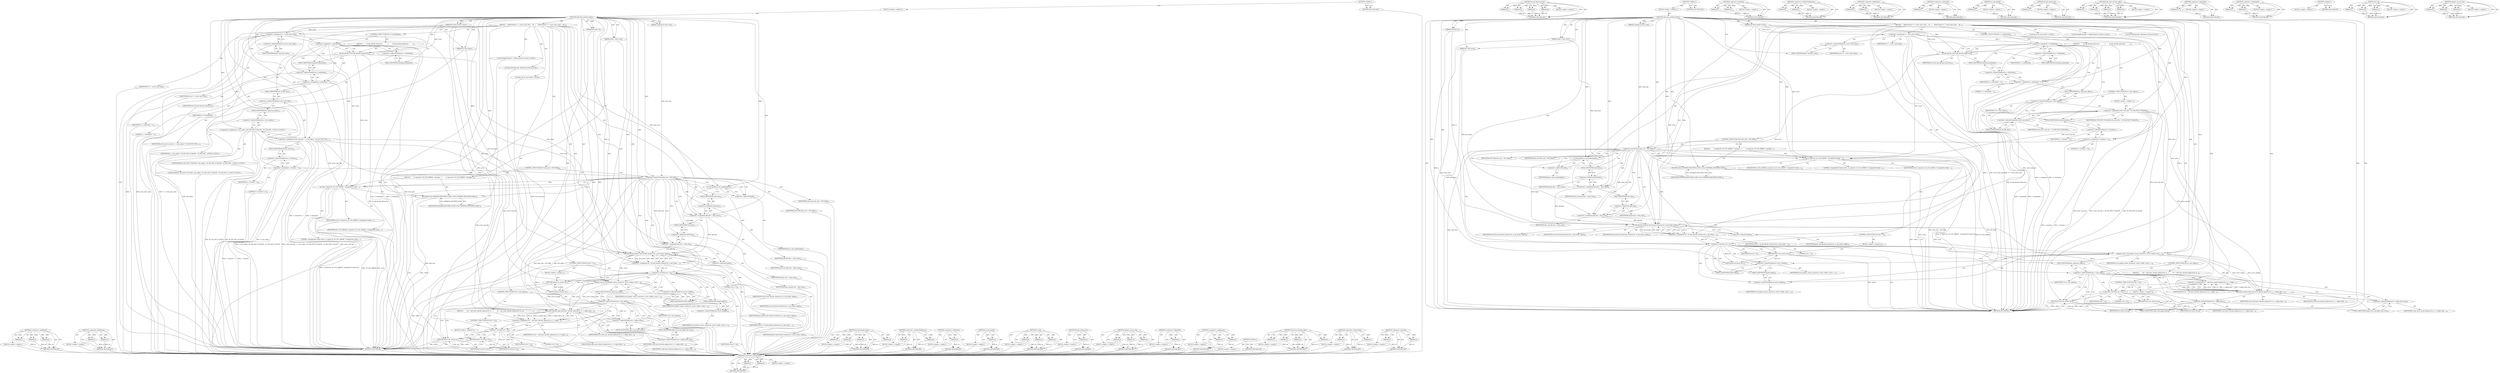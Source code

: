 digraph "&lt;operator&gt;.lessThan" {
vulnerable_174 [label=<(METHOD,&lt;operator&gt;.greaterThan)>];
vulnerable_175 [label=<(PARAM,p1)>];
vulnerable_176 [label=<(PARAM,p2)>];
vulnerable_177 [label=<(BLOCK,&lt;empty&gt;,&lt;empty&gt;)>];
vulnerable_178 [label=<(METHOD_RETURN,ANY)>];
vulnerable_198 [label=<(METHOD,ff_vp8_decode_frame)>];
vulnerable_199 [label=<(PARAM,p1)>];
vulnerable_200 [label=<(PARAM,p2)>];
vulnerable_201 [label=<(PARAM,p3)>];
vulnerable_202 [label=<(PARAM,p4)>];
vulnerable_203 [label=<(BLOCK,&lt;empty&gt;,&lt;empty&gt;)>];
vulnerable_204 [label=<(METHOD_RETURN,ANY)>];
vulnerable_6 [label=<(METHOD,&lt;global&gt;)<SUB>1</SUB>>];
vulnerable_7 [label=<(BLOCK,&lt;empty&gt;,&lt;empty&gt;)<SUB>1</SUB>>];
vulnerable_8 [label=<(METHOD,vp8_lossy_decode_frame)<SUB>1</SUB>>];
vulnerable_9 [label=<(PARAM,AVCodecContext *avctx)<SUB>1</SUB>>];
vulnerable_10 [label=<(PARAM,AVFrame *p)<SUB>1</SUB>>];
vulnerable_11 [label=<(PARAM,int *got_frame)<SUB>2</SUB>>];
vulnerable_12 [label=<(PARAM,uint8_t *data_start)<SUB>2</SUB>>];
vulnerable_13 [label=<(PARAM,unsigned int data_size)<SUB>3</SUB>>];
vulnerable_14 [label=<(BLOCK,{
    WebPContext *s = avctx-&gt;priv_data;
    AV...,{
    WebPContext *s = avctx-&gt;priv_data;
    AV...)<SUB>4</SUB>>];
vulnerable_15 [label="<(LOCAL,WebPContext* s: WebPContext*)<SUB>5</SUB>>"];
vulnerable_16 [label=<(&lt;operator&gt;.assignment,*s = avctx-&gt;priv_data)<SUB>5</SUB>>];
vulnerable_17 [label=<(IDENTIFIER,s,*s = avctx-&gt;priv_data)<SUB>5</SUB>>];
vulnerable_18 [label=<(&lt;operator&gt;.indirectFieldAccess,avctx-&gt;priv_data)<SUB>5</SUB>>];
vulnerable_19 [label=<(IDENTIFIER,avctx,*s = avctx-&gt;priv_data)<SUB>5</SUB>>];
vulnerable_20 [label=<(FIELD_IDENTIFIER,priv_data,priv_data)<SUB>5</SUB>>];
vulnerable_21 [label="<(LOCAL,AVPacket pkt: AVPacket)<SUB>6</SUB>>"];
vulnerable_22 [label="<(LOCAL,int ret: int)<SUB>7</SUB>>"];
vulnerable_23 [label=<(CONTROL_STRUCTURE,IF,if (!s-&gt;initialized))<SUB>9</SUB>>];
vulnerable_24 [label=<(&lt;operator&gt;.logicalNot,!s-&gt;initialized)<SUB>9</SUB>>];
vulnerable_25 [label=<(&lt;operator&gt;.indirectFieldAccess,s-&gt;initialized)<SUB>9</SUB>>];
vulnerable_26 [label=<(IDENTIFIER,s,!s-&gt;initialized)<SUB>9</SUB>>];
vulnerable_27 [label=<(FIELD_IDENTIFIER,initialized,initialized)<SUB>9</SUB>>];
vulnerable_28 [label=<(BLOCK,{
         ff_vp8_decode_init(avctx);
         ...,{
         ff_vp8_decode_init(avctx);
         ...)<SUB>9</SUB>>];
vulnerable_29 [label=<(ff_vp8_decode_init,ff_vp8_decode_init(avctx))<SUB>10</SUB>>];
vulnerable_30 [label=<(IDENTIFIER,avctx,ff_vp8_decode_init(avctx))<SUB>10</SUB>>];
vulnerable_31 [label=<(&lt;operator&gt;.assignment,s-&gt;initialized = 1)<SUB>11</SUB>>];
vulnerable_32 [label=<(&lt;operator&gt;.indirectFieldAccess,s-&gt;initialized)<SUB>11</SUB>>];
vulnerable_33 [label=<(IDENTIFIER,s,s-&gt;initialized = 1)<SUB>11</SUB>>];
vulnerable_34 [label=<(FIELD_IDENTIFIER,initialized,initialized)<SUB>11</SUB>>];
vulnerable_35 [label=<(LITERAL,1,s-&gt;initialized = 1)<SUB>11</SUB>>];
vulnerable_36 [label=<(CONTROL_STRUCTURE,IF,if (s-&gt;has_alpha))<SUB>12</SUB>>];
vulnerable_37 [label=<(&lt;operator&gt;.indirectFieldAccess,s-&gt;has_alpha)<SUB>12</SUB>>];
vulnerable_38 [label=<(IDENTIFIER,s,if (s-&gt;has_alpha))<SUB>12</SUB>>];
vulnerable_39 [label=<(FIELD_IDENTIFIER,has_alpha,has_alpha)<SUB>12</SUB>>];
vulnerable_40 [label=<(BLOCK,&lt;empty&gt;,&lt;empty&gt;)<SUB>13</SUB>>];
vulnerable_41 [label=<(&lt;operator&gt;.assignment,avctx-&gt;pix_fmt = AV_PIX_FMT_YUVA420P)<SUB>13</SUB>>];
vulnerable_42 [label=<(&lt;operator&gt;.indirectFieldAccess,avctx-&gt;pix_fmt)<SUB>13</SUB>>];
vulnerable_43 [label=<(IDENTIFIER,avctx,avctx-&gt;pix_fmt = AV_PIX_FMT_YUVA420P)<SUB>13</SUB>>];
vulnerable_44 [label=<(FIELD_IDENTIFIER,pix_fmt,pix_fmt)<SUB>13</SUB>>];
vulnerable_45 [label=<(IDENTIFIER,AV_PIX_FMT_YUVA420P,avctx-&gt;pix_fmt = AV_PIX_FMT_YUVA420P)<SUB>13</SUB>>];
vulnerable_46 [label=<(&lt;operator&gt;.assignment,s-&gt;lossless = 0)<SUB>15</SUB>>];
vulnerable_47 [label=<(&lt;operator&gt;.indirectFieldAccess,s-&gt;lossless)<SUB>15</SUB>>];
vulnerable_48 [label=<(IDENTIFIER,s,s-&gt;lossless = 0)<SUB>15</SUB>>];
vulnerable_49 [label=<(FIELD_IDENTIFIER,lossless,lossless)<SUB>15</SUB>>];
vulnerable_50 [label=<(LITERAL,0,s-&gt;lossless = 0)<SUB>15</SUB>>];
vulnerable_51 [label=<(CONTROL_STRUCTURE,IF,if (data_size &gt; INT_MAX))<SUB>17</SUB>>];
vulnerable_52 [label=<(&lt;operator&gt;.greaterThan,data_size &gt; INT_MAX)<SUB>17</SUB>>];
vulnerable_53 [label=<(IDENTIFIER,data_size,data_size &gt; INT_MAX)<SUB>17</SUB>>];
vulnerable_54 [label=<(IDENTIFIER,INT_MAX,data_size &gt; INT_MAX)<SUB>17</SUB>>];
vulnerable_55 [label=<(BLOCK,{
        av_log(avctx, AV_LOG_ERROR, &quot;unsuppor...,{
        av_log(avctx, AV_LOG_ERROR, &quot;unsuppor...)<SUB>17</SUB>>];
vulnerable_56 [label=<(av_log,av_log(avctx, AV_LOG_ERROR, &quot;unsupported chunk ...)<SUB>18</SUB>>];
vulnerable_57 [label=<(IDENTIFIER,avctx,av_log(avctx, AV_LOG_ERROR, &quot;unsupported chunk ...)<SUB>18</SUB>>];
vulnerable_58 [label=<(IDENTIFIER,AV_LOG_ERROR,av_log(avctx, AV_LOG_ERROR, &quot;unsupported chunk ...)<SUB>18</SUB>>];
vulnerable_59 [label=<(LITERAL,&quot;unsupported chunk size\n&quot;,av_log(avctx, AV_LOG_ERROR, &quot;unsupported chunk ...)<SUB>18</SUB>>];
vulnerable_60 [label=<(RETURN,return AVERROR_PATCHWELCOME;,return AVERROR_PATCHWELCOME;)<SUB>19</SUB>>];
vulnerable_61 [label=<(IDENTIFIER,AVERROR_PATCHWELCOME,return AVERROR_PATCHWELCOME;)<SUB>19</SUB>>];
vulnerable_62 [label=<(av_init_packet,av_init_packet(&amp;pkt))<SUB>22</SUB>>];
vulnerable_63 [label=<(&lt;operator&gt;.addressOf,&amp;pkt)<SUB>22</SUB>>];
vulnerable_64 [label=<(IDENTIFIER,pkt,av_init_packet(&amp;pkt))<SUB>22</SUB>>];
vulnerable_65 [label=<(&lt;operator&gt;.assignment,pkt.data = data_start)<SUB>23</SUB>>];
vulnerable_66 [label=<(&lt;operator&gt;.fieldAccess,pkt.data)<SUB>23</SUB>>];
vulnerable_67 [label=<(IDENTIFIER,pkt,pkt.data = data_start)<SUB>23</SUB>>];
vulnerable_68 [label=<(FIELD_IDENTIFIER,data,data)<SUB>23</SUB>>];
vulnerable_69 [label=<(IDENTIFIER,data_start,pkt.data = data_start)<SUB>23</SUB>>];
vulnerable_70 [label=<(&lt;operator&gt;.assignment,pkt.size = data_size)<SUB>24</SUB>>];
vulnerable_71 [label=<(&lt;operator&gt;.fieldAccess,pkt.size)<SUB>24</SUB>>];
vulnerable_72 [label=<(IDENTIFIER,pkt,pkt.size = data_size)<SUB>24</SUB>>];
vulnerable_73 [label=<(FIELD_IDENTIFIER,size,size)<SUB>24</SUB>>];
vulnerable_74 [label=<(IDENTIFIER,data_size,pkt.size = data_size)<SUB>24</SUB>>];
vulnerable_75 [label=<(&lt;operator&gt;.assignment,ret = ff_vp8_decode_frame(avctx, p, got_frame, ...)<SUB>26</SUB>>];
vulnerable_76 [label=<(IDENTIFIER,ret,ret = ff_vp8_decode_frame(avctx, p, got_frame, ...)<SUB>26</SUB>>];
vulnerable_77 [label=<(ff_vp8_decode_frame,ff_vp8_decode_frame(avctx, p, got_frame, &amp;pkt))<SUB>26</SUB>>];
vulnerable_78 [label=<(IDENTIFIER,avctx,ff_vp8_decode_frame(avctx, p, got_frame, &amp;pkt))<SUB>26</SUB>>];
vulnerable_79 [label=<(IDENTIFIER,p,ff_vp8_decode_frame(avctx, p, got_frame, &amp;pkt))<SUB>26</SUB>>];
vulnerable_80 [label=<(IDENTIFIER,got_frame,ff_vp8_decode_frame(avctx, p, got_frame, &amp;pkt))<SUB>26</SUB>>];
vulnerable_81 [label=<(&lt;operator&gt;.addressOf,&amp;pkt)<SUB>26</SUB>>];
vulnerable_82 [label=<(IDENTIFIER,pkt,ff_vp8_decode_frame(avctx, p, got_frame, &amp;pkt))<SUB>26</SUB>>];
vulnerable_83 [label=<(CONTROL_STRUCTURE,IF,if (ret &lt; 0))<SUB>27</SUB>>];
vulnerable_84 [label=<(&lt;operator&gt;.lessThan,ret &lt; 0)<SUB>27</SUB>>];
vulnerable_85 [label=<(IDENTIFIER,ret,ret &lt; 0)<SUB>27</SUB>>];
vulnerable_86 [label=<(LITERAL,0,ret &lt; 0)<SUB>27</SUB>>];
vulnerable_87 [label=<(BLOCK,&lt;empty&gt;,&lt;empty&gt;)<SUB>28</SUB>>];
vulnerable_88 [label=<(RETURN,return ret;,return ret;)<SUB>28</SUB>>];
vulnerable_89 [label=<(IDENTIFIER,ret,return ret;)<SUB>28</SUB>>];
vulnerable_90 [label=<(update_canvas_size,update_canvas_size(avctx, avctx-&gt;width, avctx-&gt;...)<SUB>30</SUB>>];
vulnerable_91 [label=<(IDENTIFIER,avctx,update_canvas_size(avctx, avctx-&gt;width, avctx-&gt;...)<SUB>30</SUB>>];
vulnerable_92 [label=<(&lt;operator&gt;.indirectFieldAccess,avctx-&gt;width)<SUB>30</SUB>>];
vulnerable_93 [label=<(IDENTIFIER,avctx,update_canvas_size(avctx, avctx-&gt;width, avctx-&gt;...)<SUB>30</SUB>>];
vulnerable_94 [label=<(FIELD_IDENTIFIER,width,width)<SUB>30</SUB>>];
vulnerable_95 [label=<(&lt;operator&gt;.indirectFieldAccess,avctx-&gt;height)<SUB>30</SUB>>];
vulnerable_96 [label=<(IDENTIFIER,avctx,update_canvas_size(avctx, avctx-&gt;width, avctx-&gt;...)<SUB>30</SUB>>];
vulnerable_97 [label=<(FIELD_IDENTIFIER,height,height)<SUB>30</SUB>>];
vulnerable_98 [label=<(CONTROL_STRUCTURE,IF,if (s-&gt;has_alpha))<SUB>32</SUB>>];
vulnerable_99 [label=<(&lt;operator&gt;.indirectFieldAccess,s-&gt;has_alpha)<SUB>32</SUB>>];
vulnerable_100 [label=<(IDENTIFIER,s,if (s-&gt;has_alpha))<SUB>32</SUB>>];
vulnerable_101 [label=<(FIELD_IDENTIFIER,has_alpha,has_alpha)<SUB>32</SUB>>];
vulnerable_102 [label=<(BLOCK,{
        ret = vp8_lossy_decode_alpha(avctx, p...,{
        ret = vp8_lossy_decode_alpha(avctx, p...)<SUB>32</SUB>>];
vulnerable_103 [label=<(&lt;operator&gt;.assignment,ret = vp8_lossy_decode_alpha(avctx, p, s-&gt;alpha...)<SUB>33</SUB>>];
vulnerable_104 [label=<(IDENTIFIER,ret,ret = vp8_lossy_decode_alpha(avctx, p, s-&gt;alpha...)<SUB>33</SUB>>];
vulnerable_105 [label=<(vp8_lossy_decode_alpha,vp8_lossy_decode_alpha(avctx, p, s-&gt;alpha_data,...)<SUB>33</SUB>>];
vulnerable_106 [label=<(IDENTIFIER,avctx,vp8_lossy_decode_alpha(avctx, p, s-&gt;alpha_data,...)<SUB>33</SUB>>];
vulnerable_107 [label=<(IDENTIFIER,p,vp8_lossy_decode_alpha(avctx, p, s-&gt;alpha_data,...)<SUB>33</SUB>>];
vulnerable_108 [label=<(&lt;operator&gt;.indirectFieldAccess,s-&gt;alpha_data)<SUB>33</SUB>>];
vulnerable_109 [label=<(IDENTIFIER,s,vp8_lossy_decode_alpha(avctx, p, s-&gt;alpha_data,...)<SUB>33</SUB>>];
vulnerable_110 [label=<(FIELD_IDENTIFIER,alpha_data,alpha_data)<SUB>33</SUB>>];
vulnerable_111 [label=<(&lt;operator&gt;.indirectFieldAccess,s-&gt;alpha_data_size)<SUB>34</SUB>>];
vulnerable_112 [label=<(IDENTIFIER,s,vp8_lossy_decode_alpha(avctx, p, s-&gt;alpha_data,...)<SUB>34</SUB>>];
vulnerable_113 [label=<(FIELD_IDENTIFIER,alpha_data_size,alpha_data_size)<SUB>34</SUB>>];
vulnerable_114 [label=<(CONTROL_STRUCTURE,IF,if (ret &lt; 0))<SUB>35</SUB>>];
vulnerable_115 [label=<(&lt;operator&gt;.lessThan,ret &lt; 0)<SUB>35</SUB>>];
vulnerable_116 [label=<(IDENTIFIER,ret,ret &lt; 0)<SUB>35</SUB>>];
vulnerable_117 [label=<(LITERAL,0,ret &lt; 0)<SUB>35</SUB>>];
vulnerable_118 [label=<(BLOCK,&lt;empty&gt;,&lt;empty&gt;)<SUB>36</SUB>>];
vulnerable_119 [label=<(RETURN,return ret;,return ret;)<SUB>36</SUB>>];
vulnerable_120 [label=<(IDENTIFIER,ret,return ret;)<SUB>36</SUB>>];
vulnerable_121 [label=<(RETURN,return ret;,return ret;)<SUB>38</SUB>>];
vulnerable_122 [label=<(IDENTIFIER,ret,return ret;)<SUB>38</SUB>>];
vulnerable_123 [label=<(METHOD_RETURN,int)<SUB>1</SUB>>];
vulnerable_125 [label=<(METHOD_RETURN,ANY)<SUB>1</SUB>>];
vulnerable_205 [label=<(METHOD,&lt;operator&gt;.lessThan)>];
vulnerable_206 [label=<(PARAM,p1)>];
vulnerable_207 [label=<(PARAM,p2)>];
vulnerable_208 [label=<(BLOCK,&lt;empty&gt;,&lt;empty&gt;)>];
vulnerable_209 [label=<(METHOD_RETURN,ANY)>];
vulnerable_161 [label=<(METHOD,&lt;operator&gt;.indirectFieldAccess)>];
vulnerable_162 [label=<(PARAM,p1)>];
vulnerable_163 [label=<(PARAM,p2)>];
vulnerable_164 [label=<(BLOCK,&lt;empty&gt;,&lt;empty&gt;)>];
vulnerable_165 [label=<(METHOD_RETURN,ANY)>];
vulnerable_193 [label=<(METHOD,&lt;operator&gt;.fieldAccess)>];
vulnerable_194 [label=<(PARAM,p1)>];
vulnerable_195 [label=<(PARAM,p2)>];
vulnerable_196 [label=<(BLOCK,&lt;empty&gt;,&lt;empty&gt;)>];
vulnerable_197 [label=<(METHOD_RETURN,ANY)>];
vulnerable_189 [label=<(METHOD,&lt;operator&gt;.addressOf)>];
vulnerable_190 [label=<(PARAM,p1)>];
vulnerable_191 [label=<(BLOCK,&lt;empty&gt;,&lt;empty&gt;)>];
vulnerable_192 [label=<(METHOD_RETURN,ANY)>];
vulnerable_185 [label=<(METHOD,av_init_packet)>];
vulnerable_186 [label=<(PARAM,p1)>];
vulnerable_187 [label=<(BLOCK,&lt;empty&gt;,&lt;empty&gt;)>];
vulnerable_188 [label=<(METHOD_RETURN,ANY)>];
vulnerable_170 [label=<(METHOD,ff_vp8_decode_init)>];
vulnerable_171 [label=<(PARAM,p1)>];
vulnerable_172 [label=<(BLOCK,&lt;empty&gt;,&lt;empty&gt;)>];
vulnerable_173 [label=<(METHOD_RETURN,ANY)>];
vulnerable_216 [label=<(METHOD,vp8_lossy_decode_alpha)>];
vulnerable_217 [label=<(PARAM,p1)>];
vulnerable_218 [label=<(PARAM,p2)>];
vulnerable_219 [label=<(PARAM,p3)>];
vulnerable_220 [label=<(PARAM,p4)>];
vulnerable_221 [label=<(BLOCK,&lt;empty&gt;,&lt;empty&gt;)>];
vulnerable_222 [label=<(METHOD_RETURN,ANY)>];
vulnerable_166 [label=<(METHOD,&lt;operator&gt;.logicalNot)>];
vulnerable_167 [label=<(PARAM,p1)>];
vulnerable_168 [label=<(BLOCK,&lt;empty&gt;,&lt;empty&gt;)>];
vulnerable_169 [label=<(METHOD_RETURN,ANY)>];
vulnerable_156 [label=<(METHOD,&lt;operator&gt;.assignment)>];
vulnerable_157 [label=<(PARAM,p1)>];
vulnerable_158 [label=<(PARAM,p2)>];
vulnerable_159 [label=<(BLOCK,&lt;empty&gt;,&lt;empty&gt;)>];
vulnerable_160 [label=<(METHOD_RETURN,ANY)>];
vulnerable_150 [label=<(METHOD,&lt;global&gt;)<SUB>1</SUB>>];
vulnerable_151 [label=<(BLOCK,&lt;empty&gt;,&lt;empty&gt;)>];
vulnerable_152 [label=<(METHOD_RETURN,ANY)>];
vulnerable_179 [label=<(METHOD,av_log)>];
vulnerable_180 [label=<(PARAM,p1)>];
vulnerable_181 [label=<(PARAM,p2)>];
vulnerable_182 [label=<(PARAM,p3)>];
vulnerable_183 [label=<(BLOCK,&lt;empty&gt;,&lt;empty&gt;)>];
vulnerable_184 [label=<(METHOD_RETURN,ANY)>];
vulnerable_210 [label=<(METHOD,update_canvas_size)>];
vulnerable_211 [label=<(PARAM,p1)>];
vulnerable_212 [label=<(PARAM,p2)>];
vulnerable_213 [label=<(PARAM,p3)>];
vulnerable_214 [label=<(BLOCK,&lt;empty&gt;,&lt;empty&gt;)>];
vulnerable_215 [label=<(METHOD_RETURN,ANY)>];
fixed_174 [label=<(METHOD,&lt;operator&gt;.conditional)>];
fixed_175 [label=<(PARAM,p1)>];
fixed_176 [label=<(PARAM,p2)>];
fixed_177 [label=<(PARAM,p3)>];
fixed_178 [label=<(BLOCK,&lt;empty&gt;,&lt;empty&gt;)>];
fixed_179 [label=<(METHOD_RETURN,ANY)>];
fixed_199 [label=<(METHOD,&lt;operator&gt;.fieldAccess)>];
fixed_200 [label=<(PARAM,p1)>];
fixed_201 [label=<(PARAM,p2)>];
fixed_202 [label=<(BLOCK,&lt;empty&gt;,&lt;empty&gt;)>];
fixed_203 [label=<(METHOD_RETURN,ANY)>];
fixed_6 [label=<(METHOD,&lt;global&gt;)<SUB>1</SUB>>];
fixed_7 [label=<(BLOCK,&lt;empty&gt;,&lt;empty&gt;)<SUB>1</SUB>>];
fixed_8 [label=<(METHOD,vp8_lossy_decode_frame)<SUB>1</SUB>>];
fixed_9 [label=<(PARAM,AVCodecContext *avctx)<SUB>1</SUB>>];
fixed_10 [label=<(PARAM,AVFrame *p)<SUB>1</SUB>>];
fixed_11 [label=<(PARAM,int *got_frame)<SUB>2</SUB>>];
fixed_12 [label=<(PARAM,uint8_t *data_start)<SUB>2</SUB>>];
fixed_13 [label=<(PARAM,unsigned int data_size)<SUB>3</SUB>>];
fixed_14 [label=<(BLOCK,{
    WebPContext *s = avctx-&gt;priv_data;
    AV...,{
    WebPContext *s = avctx-&gt;priv_data;
    AV...)<SUB>4</SUB>>];
fixed_15 [label="<(LOCAL,WebPContext* s: WebPContext*)<SUB>5</SUB>>"];
fixed_16 [label=<(&lt;operator&gt;.assignment,*s = avctx-&gt;priv_data)<SUB>5</SUB>>];
fixed_17 [label=<(IDENTIFIER,s,*s = avctx-&gt;priv_data)<SUB>5</SUB>>];
fixed_18 [label=<(&lt;operator&gt;.indirectFieldAccess,avctx-&gt;priv_data)<SUB>5</SUB>>];
fixed_19 [label=<(IDENTIFIER,avctx,*s = avctx-&gt;priv_data)<SUB>5</SUB>>];
fixed_20 [label=<(FIELD_IDENTIFIER,priv_data,priv_data)<SUB>5</SUB>>];
fixed_21 [label="<(LOCAL,AVPacket pkt: AVPacket)<SUB>6</SUB>>"];
fixed_22 [label="<(LOCAL,int ret: int)<SUB>7</SUB>>"];
fixed_23 [label=<(CONTROL_STRUCTURE,IF,if (!s-&gt;initialized))<SUB>9</SUB>>];
fixed_24 [label=<(&lt;operator&gt;.logicalNot,!s-&gt;initialized)<SUB>9</SUB>>];
fixed_25 [label=<(&lt;operator&gt;.indirectFieldAccess,s-&gt;initialized)<SUB>9</SUB>>];
fixed_26 [label=<(IDENTIFIER,s,!s-&gt;initialized)<SUB>9</SUB>>];
fixed_27 [label=<(FIELD_IDENTIFIER,initialized,initialized)<SUB>9</SUB>>];
fixed_28 [label=<(BLOCK,{
         ff_vp8_decode_init(avctx);
         ...,{
         ff_vp8_decode_init(avctx);
         ...)<SUB>9</SUB>>];
fixed_29 [label=<(ff_vp8_decode_init,ff_vp8_decode_init(avctx))<SUB>10</SUB>>];
fixed_30 [label=<(IDENTIFIER,avctx,ff_vp8_decode_init(avctx))<SUB>10</SUB>>];
fixed_31 [label=<(&lt;operator&gt;.assignment,s-&gt;initialized = 1)<SUB>11</SUB>>];
fixed_32 [label=<(&lt;operator&gt;.indirectFieldAccess,s-&gt;initialized)<SUB>11</SUB>>];
fixed_33 [label=<(IDENTIFIER,s,s-&gt;initialized = 1)<SUB>11</SUB>>];
fixed_34 [label=<(FIELD_IDENTIFIER,initialized,initialized)<SUB>11</SUB>>];
fixed_35 [label=<(LITERAL,1,s-&gt;initialized = 1)<SUB>11</SUB>>];
fixed_36 [label=<(&lt;operator&gt;.assignment,avctx-&gt;pix_fmt = s-&gt;has_alpha ? AV_PIX_FMT_YUVA...)<SUB>13</SUB>>];
fixed_37 [label=<(&lt;operator&gt;.indirectFieldAccess,avctx-&gt;pix_fmt)<SUB>13</SUB>>];
fixed_38 [label=<(IDENTIFIER,avctx,avctx-&gt;pix_fmt = s-&gt;has_alpha ? AV_PIX_FMT_YUVA...)<SUB>13</SUB>>];
fixed_39 [label=<(FIELD_IDENTIFIER,pix_fmt,pix_fmt)<SUB>13</SUB>>];
fixed_40 [label="<(&lt;operator&gt;.conditional,s-&gt;has_alpha ? AV_PIX_FMT_YUVA420P : AV_PIX_FMT...)<SUB>13</SUB>>"];
fixed_41 [label=<(&lt;operator&gt;.indirectFieldAccess,s-&gt;has_alpha)<SUB>13</SUB>>];
fixed_42 [label="<(IDENTIFIER,s,s-&gt;has_alpha ? AV_PIX_FMT_YUVA420P : AV_PIX_FMT...)<SUB>13</SUB>>"];
fixed_43 [label=<(FIELD_IDENTIFIER,has_alpha,has_alpha)<SUB>13</SUB>>];
fixed_44 [label="<(IDENTIFIER,AV_PIX_FMT_YUVA420P,s-&gt;has_alpha ? AV_PIX_FMT_YUVA420P : AV_PIX_FMT...)<SUB>13</SUB>>"];
fixed_45 [label="<(IDENTIFIER,AV_PIX_FMT_YUV420P,s-&gt;has_alpha ? AV_PIX_FMT_YUVA420P : AV_PIX_FMT...)<SUB>13</SUB>>"];
fixed_46 [label=<(&lt;operator&gt;.assignment,s-&gt;lossless = 0)<SUB>14</SUB>>];
fixed_47 [label=<(&lt;operator&gt;.indirectFieldAccess,s-&gt;lossless)<SUB>14</SUB>>];
fixed_48 [label=<(IDENTIFIER,s,s-&gt;lossless = 0)<SUB>14</SUB>>];
fixed_49 [label=<(FIELD_IDENTIFIER,lossless,lossless)<SUB>14</SUB>>];
fixed_50 [label=<(LITERAL,0,s-&gt;lossless = 0)<SUB>14</SUB>>];
fixed_51 [label=<(CONTROL_STRUCTURE,IF,if (data_size &gt; INT_MAX))<SUB>16</SUB>>];
fixed_52 [label=<(&lt;operator&gt;.greaterThan,data_size &gt; INT_MAX)<SUB>16</SUB>>];
fixed_53 [label=<(IDENTIFIER,data_size,data_size &gt; INT_MAX)<SUB>16</SUB>>];
fixed_54 [label=<(IDENTIFIER,INT_MAX,data_size &gt; INT_MAX)<SUB>16</SUB>>];
fixed_55 [label=<(BLOCK,{
        av_log(avctx, AV_LOG_ERROR, &quot;unsuppor...,{
        av_log(avctx, AV_LOG_ERROR, &quot;unsuppor...)<SUB>16</SUB>>];
fixed_56 [label=<(av_log,av_log(avctx, AV_LOG_ERROR, &quot;unsupported chunk ...)<SUB>17</SUB>>];
fixed_57 [label=<(IDENTIFIER,avctx,av_log(avctx, AV_LOG_ERROR, &quot;unsupported chunk ...)<SUB>17</SUB>>];
fixed_58 [label=<(IDENTIFIER,AV_LOG_ERROR,av_log(avctx, AV_LOG_ERROR, &quot;unsupported chunk ...)<SUB>17</SUB>>];
fixed_59 [label=<(LITERAL,&quot;unsupported chunk size\n&quot;,av_log(avctx, AV_LOG_ERROR, &quot;unsupported chunk ...)<SUB>17</SUB>>];
fixed_60 [label=<(RETURN,return AVERROR_PATCHWELCOME;,return AVERROR_PATCHWELCOME;)<SUB>18</SUB>>];
fixed_61 [label=<(IDENTIFIER,AVERROR_PATCHWELCOME,return AVERROR_PATCHWELCOME;)<SUB>18</SUB>>];
fixed_62 [label=<(av_init_packet,av_init_packet(&amp;pkt))<SUB>21</SUB>>];
fixed_63 [label=<(&lt;operator&gt;.addressOf,&amp;pkt)<SUB>21</SUB>>];
fixed_64 [label=<(IDENTIFIER,pkt,av_init_packet(&amp;pkt))<SUB>21</SUB>>];
fixed_65 [label=<(&lt;operator&gt;.assignment,pkt.data = data_start)<SUB>22</SUB>>];
fixed_66 [label=<(&lt;operator&gt;.fieldAccess,pkt.data)<SUB>22</SUB>>];
fixed_67 [label=<(IDENTIFIER,pkt,pkt.data = data_start)<SUB>22</SUB>>];
fixed_68 [label=<(FIELD_IDENTIFIER,data,data)<SUB>22</SUB>>];
fixed_69 [label=<(IDENTIFIER,data_start,pkt.data = data_start)<SUB>22</SUB>>];
fixed_70 [label=<(&lt;operator&gt;.assignment,pkt.size = data_size)<SUB>23</SUB>>];
fixed_71 [label=<(&lt;operator&gt;.fieldAccess,pkt.size)<SUB>23</SUB>>];
fixed_72 [label=<(IDENTIFIER,pkt,pkt.size = data_size)<SUB>23</SUB>>];
fixed_73 [label=<(FIELD_IDENTIFIER,size,size)<SUB>23</SUB>>];
fixed_74 [label=<(IDENTIFIER,data_size,pkt.size = data_size)<SUB>23</SUB>>];
fixed_75 [label=<(&lt;operator&gt;.assignment,ret = ff_vp8_decode_frame(avctx, p, got_frame, ...)<SUB>25</SUB>>];
fixed_76 [label=<(IDENTIFIER,ret,ret = ff_vp8_decode_frame(avctx, p, got_frame, ...)<SUB>25</SUB>>];
fixed_77 [label=<(ff_vp8_decode_frame,ff_vp8_decode_frame(avctx, p, got_frame, &amp;pkt))<SUB>25</SUB>>];
fixed_78 [label=<(IDENTIFIER,avctx,ff_vp8_decode_frame(avctx, p, got_frame, &amp;pkt))<SUB>25</SUB>>];
fixed_79 [label=<(IDENTIFIER,p,ff_vp8_decode_frame(avctx, p, got_frame, &amp;pkt))<SUB>25</SUB>>];
fixed_80 [label=<(IDENTIFIER,got_frame,ff_vp8_decode_frame(avctx, p, got_frame, &amp;pkt))<SUB>25</SUB>>];
fixed_81 [label=<(&lt;operator&gt;.addressOf,&amp;pkt)<SUB>25</SUB>>];
fixed_82 [label=<(IDENTIFIER,pkt,ff_vp8_decode_frame(avctx, p, got_frame, &amp;pkt))<SUB>25</SUB>>];
fixed_83 [label=<(CONTROL_STRUCTURE,IF,if (ret &lt; 0))<SUB>26</SUB>>];
fixed_84 [label=<(&lt;operator&gt;.lessThan,ret &lt; 0)<SUB>26</SUB>>];
fixed_85 [label=<(IDENTIFIER,ret,ret &lt; 0)<SUB>26</SUB>>];
fixed_86 [label=<(LITERAL,0,ret &lt; 0)<SUB>26</SUB>>];
fixed_87 [label=<(BLOCK,&lt;empty&gt;,&lt;empty&gt;)<SUB>27</SUB>>];
fixed_88 [label=<(RETURN,return ret;,return ret;)<SUB>27</SUB>>];
fixed_89 [label=<(IDENTIFIER,ret,return ret;)<SUB>27</SUB>>];
fixed_90 [label=<(update_canvas_size,update_canvas_size(avctx, avctx-&gt;width, avctx-&gt;...)<SUB>29</SUB>>];
fixed_91 [label=<(IDENTIFIER,avctx,update_canvas_size(avctx, avctx-&gt;width, avctx-&gt;...)<SUB>29</SUB>>];
fixed_92 [label=<(&lt;operator&gt;.indirectFieldAccess,avctx-&gt;width)<SUB>29</SUB>>];
fixed_93 [label=<(IDENTIFIER,avctx,update_canvas_size(avctx, avctx-&gt;width, avctx-&gt;...)<SUB>29</SUB>>];
fixed_94 [label=<(FIELD_IDENTIFIER,width,width)<SUB>29</SUB>>];
fixed_95 [label=<(&lt;operator&gt;.indirectFieldAccess,avctx-&gt;height)<SUB>29</SUB>>];
fixed_96 [label=<(IDENTIFIER,avctx,update_canvas_size(avctx, avctx-&gt;width, avctx-&gt;...)<SUB>29</SUB>>];
fixed_97 [label=<(FIELD_IDENTIFIER,height,height)<SUB>29</SUB>>];
fixed_98 [label=<(CONTROL_STRUCTURE,IF,if (s-&gt;has_alpha))<SUB>31</SUB>>];
fixed_99 [label=<(&lt;operator&gt;.indirectFieldAccess,s-&gt;has_alpha)<SUB>31</SUB>>];
fixed_100 [label=<(IDENTIFIER,s,if (s-&gt;has_alpha))<SUB>31</SUB>>];
fixed_101 [label=<(FIELD_IDENTIFIER,has_alpha,has_alpha)<SUB>31</SUB>>];
fixed_102 [label=<(BLOCK,{
        ret = vp8_lossy_decode_alpha(avctx, p...,{
        ret = vp8_lossy_decode_alpha(avctx, p...)<SUB>31</SUB>>];
fixed_103 [label=<(&lt;operator&gt;.assignment,ret = vp8_lossy_decode_alpha(avctx, p, s-&gt;alpha...)<SUB>32</SUB>>];
fixed_104 [label=<(IDENTIFIER,ret,ret = vp8_lossy_decode_alpha(avctx, p, s-&gt;alpha...)<SUB>32</SUB>>];
fixed_105 [label=<(vp8_lossy_decode_alpha,vp8_lossy_decode_alpha(avctx, p, s-&gt;alpha_data,...)<SUB>32</SUB>>];
fixed_106 [label=<(IDENTIFIER,avctx,vp8_lossy_decode_alpha(avctx, p, s-&gt;alpha_data,...)<SUB>32</SUB>>];
fixed_107 [label=<(IDENTIFIER,p,vp8_lossy_decode_alpha(avctx, p, s-&gt;alpha_data,...)<SUB>32</SUB>>];
fixed_108 [label=<(&lt;operator&gt;.indirectFieldAccess,s-&gt;alpha_data)<SUB>32</SUB>>];
fixed_109 [label=<(IDENTIFIER,s,vp8_lossy_decode_alpha(avctx, p, s-&gt;alpha_data,...)<SUB>32</SUB>>];
fixed_110 [label=<(FIELD_IDENTIFIER,alpha_data,alpha_data)<SUB>32</SUB>>];
fixed_111 [label=<(&lt;operator&gt;.indirectFieldAccess,s-&gt;alpha_data_size)<SUB>33</SUB>>];
fixed_112 [label=<(IDENTIFIER,s,vp8_lossy_decode_alpha(avctx, p, s-&gt;alpha_data,...)<SUB>33</SUB>>];
fixed_113 [label=<(FIELD_IDENTIFIER,alpha_data_size,alpha_data_size)<SUB>33</SUB>>];
fixed_114 [label=<(CONTROL_STRUCTURE,IF,if (ret &lt; 0))<SUB>34</SUB>>];
fixed_115 [label=<(&lt;operator&gt;.lessThan,ret &lt; 0)<SUB>34</SUB>>];
fixed_116 [label=<(IDENTIFIER,ret,ret &lt; 0)<SUB>34</SUB>>];
fixed_117 [label=<(LITERAL,0,ret &lt; 0)<SUB>34</SUB>>];
fixed_118 [label=<(BLOCK,&lt;empty&gt;,&lt;empty&gt;)<SUB>35</SUB>>];
fixed_119 [label=<(RETURN,return ret;,return ret;)<SUB>35</SUB>>];
fixed_120 [label=<(IDENTIFIER,ret,return ret;)<SUB>35</SUB>>];
fixed_121 [label=<(RETURN,return ret;,return ret;)<SUB>37</SUB>>];
fixed_122 [label=<(IDENTIFIER,ret,return ret;)<SUB>37</SUB>>];
fixed_123 [label=<(METHOD_RETURN,int)<SUB>1</SUB>>];
fixed_125 [label=<(METHOD_RETURN,ANY)<SUB>1</SUB>>];
fixed_204 [label=<(METHOD,ff_vp8_decode_frame)>];
fixed_205 [label=<(PARAM,p1)>];
fixed_206 [label=<(PARAM,p2)>];
fixed_207 [label=<(PARAM,p3)>];
fixed_208 [label=<(PARAM,p4)>];
fixed_209 [label=<(BLOCK,&lt;empty&gt;,&lt;empty&gt;)>];
fixed_210 [label=<(METHOD_RETURN,ANY)>];
fixed_161 [label=<(METHOD,&lt;operator&gt;.indirectFieldAccess)>];
fixed_162 [label=<(PARAM,p1)>];
fixed_163 [label=<(PARAM,p2)>];
fixed_164 [label=<(BLOCK,&lt;empty&gt;,&lt;empty&gt;)>];
fixed_165 [label=<(METHOD_RETURN,ANY)>];
fixed_195 [label=<(METHOD,&lt;operator&gt;.addressOf)>];
fixed_196 [label=<(PARAM,p1)>];
fixed_197 [label=<(BLOCK,&lt;empty&gt;,&lt;empty&gt;)>];
fixed_198 [label=<(METHOD_RETURN,ANY)>];
fixed_191 [label=<(METHOD,av_init_packet)>];
fixed_192 [label=<(PARAM,p1)>];
fixed_193 [label=<(BLOCK,&lt;empty&gt;,&lt;empty&gt;)>];
fixed_194 [label=<(METHOD_RETURN,ANY)>];
fixed_185 [label=<(METHOD,av_log)>];
fixed_186 [label=<(PARAM,p1)>];
fixed_187 [label=<(PARAM,p2)>];
fixed_188 [label=<(PARAM,p3)>];
fixed_189 [label=<(BLOCK,&lt;empty&gt;,&lt;empty&gt;)>];
fixed_190 [label=<(METHOD_RETURN,ANY)>];
fixed_170 [label=<(METHOD,ff_vp8_decode_init)>];
fixed_171 [label=<(PARAM,p1)>];
fixed_172 [label=<(BLOCK,&lt;empty&gt;,&lt;empty&gt;)>];
fixed_173 [label=<(METHOD_RETURN,ANY)>];
fixed_216 [label=<(METHOD,update_canvas_size)>];
fixed_217 [label=<(PARAM,p1)>];
fixed_218 [label=<(PARAM,p2)>];
fixed_219 [label=<(PARAM,p3)>];
fixed_220 [label=<(BLOCK,&lt;empty&gt;,&lt;empty&gt;)>];
fixed_221 [label=<(METHOD_RETURN,ANY)>];
fixed_166 [label=<(METHOD,&lt;operator&gt;.logicalNot)>];
fixed_167 [label=<(PARAM,p1)>];
fixed_168 [label=<(BLOCK,&lt;empty&gt;,&lt;empty&gt;)>];
fixed_169 [label=<(METHOD_RETURN,ANY)>];
fixed_156 [label=<(METHOD,&lt;operator&gt;.assignment)>];
fixed_157 [label=<(PARAM,p1)>];
fixed_158 [label=<(PARAM,p2)>];
fixed_159 [label=<(BLOCK,&lt;empty&gt;,&lt;empty&gt;)>];
fixed_160 [label=<(METHOD_RETURN,ANY)>];
fixed_150 [label=<(METHOD,&lt;global&gt;)<SUB>1</SUB>>];
fixed_151 [label=<(BLOCK,&lt;empty&gt;,&lt;empty&gt;)>];
fixed_152 [label=<(METHOD_RETURN,ANY)>];
fixed_222 [label=<(METHOD,vp8_lossy_decode_alpha)>];
fixed_223 [label=<(PARAM,p1)>];
fixed_224 [label=<(PARAM,p2)>];
fixed_225 [label=<(PARAM,p3)>];
fixed_226 [label=<(PARAM,p4)>];
fixed_227 [label=<(BLOCK,&lt;empty&gt;,&lt;empty&gt;)>];
fixed_228 [label=<(METHOD_RETURN,ANY)>];
fixed_180 [label=<(METHOD,&lt;operator&gt;.greaterThan)>];
fixed_181 [label=<(PARAM,p1)>];
fixed_182 [label=<(PARAM,p2)>];
fixed_183 [label=<(BLOCK,&lt;empty&gt;,&lt;empty&gt;)>];
fixed_184 [label=<(METHOD_RETURN,ANY)>];
fixed_211 [label=<(METHOD,&lt;operator&gt;.lessThan)>];
fixed_212 [label=<(PARAM,p1)>];
fixed_213 [label=<(PARAM,p2)>];
fixed_214 [label=<(BLOCK,&lt;empty&gt;,&lt;empty&gt;)>];
fixed_215 [label=<(METHOD_RETURN,ANY)>];
vulnerable_174 -> vulnerable_175  [key=0, label="AST: "];
vulnerable_174 -> vulnerable_175  [key=1, label="DDG: "];
vulnerable_174 -> vulnerable_177  [key=0, label="AST: "];
vulnerable_174 -> vulnerable_176  [key=0, label="AST: "];
vulnerable_174 -> vulnerable_176  [key=1, label="DDG: "];
vulnerable_174 -> vulnerable_178  [key=0, label="AST: "];
vulnerable_174 -> vulnerable_178  [key=1, label="CFG: "];
vulnerable_175 -> vulnerable_178  [key=0, label="DDG: p1"];
vulnerable_176 -> vulnerable_178  [key=0, label="DDG: p2"];
vulnerable_198 -> vulnerable_199  [key=0, label="AST: "];
vulnerable_198 -> vulnerable_199  [key=1, label="DDG: "];
vulnerable_198 -> vulnerable_203  [key=0, label="AST: "];
vulnerable_198 -> vulnerable_200  [key=0, label="AST: "];
vulnerable_198 -> vulnerable_200  [key=1, label="DDG: "];
vulnerable_198 -> vulnerable_204  [key=0, label="AST: "];
vulnerable_198 -> vulnerable_204  [key=1, label="CFG: "];
vulnerable_198 -> vulnerable_201  [key=0, label="AST: "];
vulnerable_198 -> vulnerable_201  [key=1, label="DDG: "];
vulnerable_198 -> vulnerable_202  [key=0, label="AST: "];
vulnerable_198 -> vulnerable_202  [key=1, label="DDG: "];
vulnerable_199 -> vulnerable_204  [key=0, label="DDG: p1"];
vulnerable_200 -> vulnerable_204  [key=0, label="DDG: p2"];
vulnerable_201 -> vulnerable_204  [key=0, label="DDG: p3"];
vulnerable_202 -> vulnerable_204  [key=0, label="DDG: p4"];
vulnerable_6 -> vulnerable_7  [key=0, label="AST: "];
vulnerable_6 -> vulnerable_125  [key=0, label="AST: "];
vulnerable_6 -> vulnerable_125  [key=1, label="CFG: "];
vulnerable_7 -> vulnerable_8  [key=0, label="AST: "];
vulnerable_8 -> vulnerable_9  [key=0, label="AST: "];
vulnerable_8 -> vulnerable_9  [key=1, label="DDG: "];
vulnerable_8 -> vulnerable_10  [key=0, label="AST: "];
vulnerable_8 -> vulnerable_10  [key=1, label="DDG: "];
vulnerable_8 -> vulnerable_11  [key=0, label="AST: "];
vulnerable_8 -> vulnerable_11  [key=1, label="DDG: "];
vulnerable_8 -> vulnerable_12  [key=0, label="AST: "];
vulnerable_8 -> vulnerable_12  [key=1, label="DDG: "];
vulnerable_8 -> vulnerable_13  [key=0, label="AST: "];
vulnerable_8 -> vulnerable_13  [key=1, label="DDG: "];
vulnerable_8 -> vulnerable_14  [key=0, label="AST: "];
vulnerable_8 -> vulnerable_123  [key=0, label="AST: "];
vulnerable_8 -> vulnerable_20  [key=0, label="CFG: "];
vulnerable_8 -> vulnerable_46  [key=0, label="DDG: "];
vulnerable_8 -> vulnerable_65  [key=0, label="DDG: "];
vulnerable_8 -> vulnerable_70  [key=0, label="DDG: "];
vulnerable_8 -> vulnerable_62  [key=0, label="DDG: "];
vulnerable_8 -> vulnerable_90  [key=0, label="DDG: "];
vulnerable_8 -> vulnerable_122  [key=0, label="DDG: "];
vulnerable_8 -> vulnerable_31  [key=0, label="DDG: "];
vulnerable_8 -> vulnerable_52  [key=0, label="DDG: "];
vulnerable_8 -> vulnerable_60  [key=0, label="DDG: "];
vulnerable_8 -> vulnerable_77  [key=0, label="DDG: "];
vulnerable_8 -> vulnerable_84  [key=0, label="DDG: "];
vulnerable_8 -> vulnerable_29  [key=0, label="DDG: "];
vulnerable_8 -> vulnerable_56  [key=0, label="DDG: "];
vulnerable_8 -> vulnerable_61  [key=0, label="DDG: "];
vulnerable_8 -> vulnerable_89  [key=0, label="DDG: "];
vulnerable_8 -> vulnerable_41  [key=0, label="DDG: "];
vulnerable_8 -> vulnerable_105  [key=0, label="DDG: "];
vulnerable_8 -> vulnerable_115  [key=0, label="DDG: "];
vulnerable_8 -> vulnerable_120  [key=0, label="DDG: "];
vulnerable_9 -> vulnerable_16  [key=0, label="DDG: avctx"];
vulnerable_9 -> vulnerable_90  [key=0, label="DDG: avctx"];
vulnerable_9 -> vulnerable_77  [key=0, label="DDG: avctx"];
vulnerable_9 -> vulnerable_29  [key=0, label="DDG: avctx"];
vulnerable_9 -> vulnerable_56  [key=0, label="DDG: avctx"];
vulnerable_9 -> vulnerable_105  [key=0, label="DDG: avctx"];
vulnerable_10 -> vulnerable_123  [key=0, label="DDG: p"];
vulnerable_10 -> vulnerable_77  [key=0, label="DDG: p"];
vulnerable_11 -> vulnerable_123  [key=0, label="DDG: got_frame"];
vulnerable_11 -> vulnerable_77  [key=0, label="DDG: got_frame"];
vulnerable_12 -> vulnerable_123  [key=0, label="DDG: data_start"];
vulnerable_12 -> vulnerable_65  [key=0, label="DDG: data_start"];
vulnerable_13 -> vulnerable_52  [key=0, label="DDG: data_size"];
vulnerable_14 -> vulnerable_15  [key=0, label="AST: "];
vulnerable_14 -> vulnerable_16  [key=0, label="AST: "];
vulnerable_14 -> vulnerable_21  [key=0, label="AST: "];
vulnerable_14 -> vulnerable_22  [key=0, label="AST: "];
vulnerable_14 -> vulnerable_23  [key=0, label="AST: "];
vulnerable_14 -> vulnerable_46  [key=0, label="AST: "];
vulnerable_14 -> vulnerable_51  [key=0, label="AST: "];
vulnerable_14 -> vulnerable_62  [key=0, label="AST: "];
vulnerable_14 -> vulnerable_65  [key=0, label="AST: "];
vulnerable_14 -> vulnerable_70  [key=0, label="AST: "];
vulnerable_14 -> vulnerable_75  [key=0, label="AST: "];
vulnerable_14 -> vulnerable_83  [key=0, label="AST: "];
vulnerable_14 -> vulnerable_90  [key=0, label="AST: "];
vulnerable_14 -> vulnerable_98  [key=0, label="AST: "];
vulnerable_14 -> vulnerable_121  [key=0, label="AST: "];
vulnerable_16 -> vulnerable_17  [key=0, label="AST: "];
vulnerable_16 -> vulnerable_18  [key=0, label="AST: "];
vulnerable_16 -> vulnerable_27  [key=0, label="CFG: "];
vulnerable_16 -> vulnerable_123  [key=0, label="DDG: s"];
vulnerable_16 -> vulnerable_123  [key=1, label="DDG: avctx-&gt;priv_data"];
vulnerable_16 -> vulnerable_123  [key=2, label="DDG: *s = avctx-&gt;priv_data"];
vulnerable_16 -> vulnerable_24  [key=0, label="DDG: s"];
vulnerable_16 -> vulnerable_105  [key=0, label="DDG: s"];
vulnerable_18 -> vulnerable_19  [key=0, label="AST: "];
vulnerable_18 -> vulnerable_20  [key=0, label="AST: "];
vulnerable_18 -> vulnerable_16  [key=0, label="CFG: "];
vulnerable_20 -> vulnerable_18  [key=0, label="CFG: "];
vulnerable_23 -> vulnerable_24  [key=0, label="AST: "];
vulnerable_23 -> vulnerable_28  [key=0, label="AST: "];
vulnerable_24 -> vulnerable_25  [key=0, label="AST: "];
vulnerable_24 -> vulnerable_29  [key=0, label="CFG: "];
vulnerable_24 -> vulnerable_29  [key=1, label="CDG: "];
vulnerable_24 -> vulnerable_49  [key=0, label="CFG: "];
vulnerable_24 -> vulnerable_123  [key=0, label="DDG: s-&gt;initialized"];
vulnerable_24 -> vulnerable_123  [key=1, label="DDG: !s-&gt;initialized"];
vulnerable_24 -> vulnerable_34  [key=0, label="CDG: "];
vulnerable_24 -> vulnerable_32  [key=0, label="CDG: "];
vulnerable_24 -> vulnerable_37  [key=0, label="CDG: "];
vulnerable_24 -> vulnerable_39  [key=0, label="CDG: "];
vulnerable_24 -> vulnerable_31  [key=0, label="CDG: "];
vulnerable_25 -> vulnerable_26  [key=0, label="AST: "];
vulnerable_25 -> vulnerable_27  [key=0, label="AST: "];
vulnerable_25 -> vulnerable_24  [key=0, label="CFG: "];
vulnerable_27 -> vulnerable_25  [key=0, label="CFG: "];
vulnerable_28 -> vulnerable_29  [key=0, label="AST: "];
vulnerable_28 -> vulnerable_31  [key=0, label="AST: "];
vulnerable_28 -> vulnerable_36  [key=0, label="AST: "];
vulnerable_29 -> vulnerable_30  [key=0, label="AST: "];
vulnerable_29 -> vulnerable_34  [key=0, label="CFG: "];
vulnerable_29 -> vulnerable_123  [key=0, label="DDG: ff_vp8_decode_init(avctx)"];
vulnerable_29 -> vulnerable_77  [key=0, label="DDG: avctx"];
vulnerable_29 -> vulnerable_56  [key=0, label="DDG: avctx"];
vulnerable_31 -> vulnerable_32  [key=0, label="AST: "];
vulnerable_31 -> vulnerable_35  [key=0, label="AST: "];
vulnerable_31 -> vulnerable_39  [key=0, label="CFG: "];
vulnerable_31 -> vulnerable_123  [key=0, label="DDG: s-&gt;initialized"];
vulnerable_31 -> vulnerable_123  [key=1, label="DDG: s-&gt;initialized = 1"];
vulnerable_32 -> vulnerable_33  [key=0, label="AST: "];
vulnerable_32 -> vulnerable_34  [key=0, label="AST: "];
vulnerable_32 -> vulnerable_31  [key=0, label="CFG: "];
vulnerable_34 -> vulnerable_32  [key=0, label="CFG: "];
vulnerable_36 -> vulnerable_37  [key=0, label="AST: "];
vulnerable_36 -> vulnerable_40  [key=0, label="AST: "];
vulnerable_37 -> vulnerable_38  [key=0, label="AST: "];
vulnerable_37 -> vulnerable_39  [key=0, label="AST: "];
vulnerable_37 -> vulnerable_44  [key=0, label="CFG: "];
vulnerable_37 -> vulnerable_44  [key=1, label="CDG: "];
vulnerable_37 -> vulnerable_49  [key=0, label="CFG: "];
vulnerable_37 -> vulnerable_42  [key=0, label="CDG: "];
vulnerable_37 -> vulnerable_41  [key=0, label="CDG: "];
vulnerable_39 -> vulnerable_37  [key=0, label="CFG: "];
vulnerable_40 -> vulnerable_41  [key=0, label="AST: "];
vulnerable_41 -> vulnerable_42  [key=0, label="AST: "];
vulnerable_41 -> vulnerable_45  [key=0, label="AST: "];
vulnerable_41 -> vulnerable_49  [key=0, label="CFG: "];
vulnerable_41 -> vulnerable_123  [key=0, label="DDG: avctx-&gt;pix_fmt"];
vulnerable_41 -> vulnerable_123  [key=1, label="DDG: avctx-&gt;pix_fmt = AV_PIX_FMT_YUVA420P"];
vulnerable_41 -> vulnerable_123  [key=2, label="DDG: AV_PIX_FMT_YUVA420P"];
vulnerable_41 -> vulnerable_90  [key=0, label="DDG: avctx-&gt;pix_fmt"];
vulnerable_41 -> vulnerable_77  [key=0, label="DDG: avctx-&gt;pix_fmt"];
vulnerable_41 -> vulnerable_56  [key=0, label="DDG: avctx-&gt;pix_fmt"];
vulnerable_41 -> vulnerable_105  [key=0, label="DDG: avctx-&gt;pix_fmt"];
vulnerable_42 -> vulnerable_43  [key=0, label="AST: "];
vulnerable_42 -> vulnerable_44  [key=0, label="AST: "];
vulnerable_42 -> vulnerable_41  [key=0, label="CFG: "];
vulnerable_44 -> vulnerable_42  [key=0, label="CFG: "];
vulnerable_46 -> vulnerable_47  [key=0, label="AST: "];
vulnerable_46 -> vulnerable_50  [key=0, label="AST: "];
vulnerable_46 -> vulnerable_52  [key=0, label="CFG: "];
vulnerable_46 -> vulnerable_123  [key=0, label="DDG: s-&gt;lossless"];
vulnerable_46 -> vulnerable_123  [key=1, label="DDG: s-&gt;lossless = 0"];
vulnerable_47 -> vulnerable_48  [key=0, label="AST: "];
vulnerable_47 -> vulnerable_49  [key=0, label="AST: "];
vulnerable_47 -> vulnerable_46  [key=0, label="CFG: "];
vulnerable_49 -> vulnerable_47  [key=0, label="CFG: "];
vulnerable_51 -> vulnerable_52  [key=0, label="AST: "];
vulnerable_51 -> vulnerable_55  [key=0, label="AST: "];
vulnerable_52 -> vulnerable_53  [key=0, label="AST: "];
vulnerable_52 -> vulnerable_54  [key=0, label="AST: "];
vulnerable_52 -> vulnerable_56  [key=0, label="CFG: "];
vulnerable_52 -> vulnerable_56  [key=1, label="CDG: "];
vulnerable_52 -> vulnerable_63  [key=0, label="CFG: "];
vulnerable_52 -> vulnerable_63  [key=1, label="CDG: "];
vulnerable_52 -> vulnerable_123  [key=0, label="DDG: data_size"];
vulnerable_52 -> vulnerable_123  [key=1, label="DDG: data_size &gt; INT_MAX"];
vulnerable_52 -> vulnerable_123  [key=2, label="DDG: INT_MAX"];
vulnerable_52 -> vulnerable_70  [key=0, label="DDG: data_size"];
vulnerable_52 -> vulnerable_70  [key=1, label="CDG: "];
vulnerable_52 -> vulnerable_68  [key=0, label="CDG: "];
vulnerable_52 -> vulnerable_60  [key=0, label="CDG: "];
vulnerable_52 -> vulnerable_73  [key=0, label="CDG: "];
vulnerable_52 -> vulnerable_77  [key=0, label="CDG: "];
vulnerable_52 -> vulnerable_66  [key=0, label="CDG: "];
vulnerable_52 -> vulnerable_75  [key=0, label="CDG: "];
vulnerable_52 -> vulnerable_81  [key=0, label="CDG: "];
vulnerable_52 -> vulnerable_84  [key=0, label="CDG: "];
vulnerable_52 -> vulnerable_65  [key=0, label="CDG: "];
vulnerable_52 -> vulnerable_71  [key=0, label="CDG: "];
vulnerable_52 -> vulnerable_62  [key=0, label="CDG: "];
vulnerable_55 -> vulnerable_56  [key=0, label="AST: "];
vulnerable_55 -> vulnerable_60  [key=0, label="AST: "];
vulnerable_56 -> vulnerable_57  [key=0, label="AST: "];
vulnerable_56 -> vulnerable_58  [key=0, label="AST: "];
vulnerable_56 -> vulnerable_59  [key=0, label="AST: "];
vulnerable_56 -> vulnerable_60  [key=0, label="CFG: "];
vulnerable_56 -> vulnerable_123  [key=0, label="DDG: avctx"];
vulnerable_56 -> vulnerable_123  [key=1, label="DDG: av_log(avctx, AV_LOG_ERROR, &quot;unsupported chunk size\n&quot;)"];
vulnerable_56 -> vulnerable_123  [key=2, label="DDG: AV_LOG_ERROR"];
vulnerable_60 -> vulnerable_61  [key=0, label="AST: "];
vulnerable_60 -> vulnerable_123  [key=0, label="CFG: "];
vulnerable_60 -> vulnerable_123  [key=1, label="DDG: &lt;RET&gt;"];
vulnerable_61 -> vulnerable_60  [key=0, label="DDG: AVERROR_PATCHWELCOME"];
vulnerable_62 -> vulnerable_63  [key=0, label="AST: "];
vulnerable_62 -> vulnerable_68  [key=0, label="CFG: "];
vulnerable_62 -> vulnerable_77  [key=0, label="DDG: &amp;pkt"];
vulnerable_63 -> vulnerable_64  [key=0, label="AST: "];
vulnerable_63 -> vulnerable_62  [key=0, label="CFG: "];
vulnerable_65 -> vulnerable_66  [key=0, label="AST: "];
vulnerable_65 -> vulnerable_69  [key=0, label="AST: "];
vulnerable_65 -> vulnerable_73  [key=0, label="CFG: "];
vulnerable_65 -> vulnerable_77  [key=0, label="DDG: pkt.data"];
vulnerable_66 -> vulnerable_67  [key=0, label="AST: "];
vulnerable_66 -> vulnerable_68  [key=0, label="AST: "];
vulnerable_66 -> vulnerable_65  [key=0, label="CFG: "];
vulnerable_68 -> vulnerable_66  [key=0, label="CFG: "];
vulnerable_70 -> vulnerable_71  [key=0, label="AST: "];
vulnerable_70 -> vulnerable_74  [key=0, label="AST: "];
vulnerable_70 -> vulnerable_81  [key=0, label="CFG: "];
vulnerable_70 -> vulnerable_77  [key=0, label="DDG: pkt.size"];
vulnerable_71 -> vulnerable_72  [key=0, label="AST: "];
vulnerable_71 -> vulnerable_73  [key=0, label="AST: "];
vulnerable_71 -> vulnerable_70  [key=0, label="CFG: "];
vulnerable_73 -> vulnerable_71  [key=0, label="CFG: "];
vulnerable_75 -> vulnerable_76  [key=0, label="AST: "];
vulnerable_75 -> vulnerable_77  [key=0, label="AST: "];
vulnerable_75 -> vulnerable_84  [key=0, label="CFG: "];
vulnerable_75 -> vulnerable_84  [key=1, label="DDG: ret"];
vulnerable_77 -> vulnerable_78  [key=0, label="AST: "];
vulnerable_77 -> vulnerable_79  [key=0, label="AST: "];
vulnerable_77 -> vulnerable_80  [key=0, label="AST: "];
vulnerable_77 -> vulnerable_81  [key=0, label="AST: "];
vulnerable_77 -> vulnerable_75  [key=0, label="CFG: "];
vulnerable_77 -> vulnerable_75  [key=1, label="DDG: avctx"];
vulnerable_77 -> vulnerable_75  [key=2, label="DDG: p"];
vulnerable_77 -> vulnerable_75  [key=3, label="DDG: got_frame"];
vulnerable_77 -> vulnerable_75  [key=4, label="DDG: &amp;pkt"];
vulnerable_77 -> vulnerable_90  [key=0, label="DDG: avctx"];
vulnerable_77 -> vulnerable_105  [key=0, label="DDG: p"];
vulnerable_81 -> vulnerable_82  [key=0, label="AST: "];
vulnerable_81 -> vulnerable_77  [key=0, label="CFG: "];
vulnerable_83 -> vulnerable_84  [key=0, label="AST: "];
vulnerable_83 -> vulnerable_87  [key=0, label="AST: "];
vulnerable_84 -> vulnerable_85  [key=0, label="AST: "];
vulnerable_84 -> vulnerable_86  [key=0, label="AST: "];
vulnerable_84 -> vulnerable_88  [key=0, label="CFG: "];
vulnerable_84 -> vulnerable_88  [key=1, label="CDG: "];
vulnerable_84 -> vulnerable_94  [key=0, label="CFG: "];
vulnerable_84 -> vulnerable_94  [key=1, label="CDG: "];
vulnerable_84 -> vulnerable_122  [key=0, label="DDG: ret"];
vulnerable_84 -> vulnerable_89  [key=0, label="DDG: ret"];
vulnerable_84 -> vulnerable_99  [key=0, label="CDG: "];
vulnerable_84 -> vulnerable_95  [key=0, label="CDG: "];
vulnerable_84 -> vulnerable_92  [key=0, label="CDG: "];
vulnerable_84 -> vulnerable_97  [key=0, label="CDG: "];
vulnerable_84 -> vulnerable_101  [key=0, label="CDG: "];
vulnerable_84 -> vulnerable_90  [key=0, label="CDG: "];
vulnerable_87 -> vulnerable_88  [key=0, label="AST: "];
vulnerable_88 -> vulnerable_89  [key=0, label="AST: "];
vulnerable_88 -> vulnerable_123  [key=0, label="CFG: "];
vulnerable_88 -> vulnerable_123  [key=1, label="DDG: &lt;RET&gt;"];
vulnerable_89 -> vulnerable_88  [key=0, label="DDG: ret"];
vulnerable_90 -> vulnerable_91  [key=0, label="AST: "];
vulnerable_90 -> vulnerable_92  [key=0, label="AST: "];
vulnerable_90 -> vulnerable_95  [key=0, label="AST: "];
vulnerable_90 -> vulnerable_101  [key=0, label="CFG: "];
vulnerable_90 -> vulnerable_105  [key=0, label="DDG: avctx"];
vulnerable_90 -> vulnerable_105  [key=1, label="DDG: avctx-&gt;width"];
vulnerable_90 -> vulnerable_105  [key=2, label="DDG: avctx-&gt;height"];
vulnerable_92 -> vulnerable_93  [key=0, label="AST: "];
vulnerable_92 -> vulnerable_94  [key=0, label="AST: "];
vulnerable_92 -> vulnerable_97  [key=0, label="CFG: "];
vulnerable_94 -> vulnerable_92  [key=0, label="CFG: "];
vulnerable_95 -> vulnerable_96  [key=0, label="AST: "];
vulnerable_95 -> vulnerable_97  [key=0, label="AST: "];
vulnerable_95 -> vulnerable_90  [key=0, label="CFG: "];
vulnerable_97 -> vulnerable_95  [key=0, label="CFG: "];
vulnerable_98 -> vulnerable_99  [key=0, label="AST: "];
vulnerable_98 -> vulnerable_102  [key=0, label="AST: "];
vulnerable_99 -> vulnerable_100  [key=0, label="AST: "];
vulnerable_99 -> vulnerable_101  [key=0, label="AST: "];
vulnerable_99 -> vulnerable_110  [key=0, label="CFG: "];
vulnerable_99 -> vulnerable_110  [key=1, label="CDG: "];
vulnerable_99 -> vulnerable_121  [key=0, label="CFG: "];
vulnerable_99 -> vulnerable_121  [key=1, label="CDG: "];
vulnerable_99 -> vulnerable_115  [key=0, label="CDG: "];
vulnerable_99 -> vulnerable_113  [key=0, label="CDG: "];
vulnerable_99 -> vulnerable_103  [key=0, label="CDG: "];
vulnerable_99 -> vulnerable_105  [key=0, label="CDG: "];
vulnerable_99 -> vulnerable_108  [key=0, label="CDG: "];
vulnerable_99 -> vulnerable_111  [key=0, label="CDG: "];
vulnerable_101 -> vulnerable_99  [key=0, label="CFG: "];
vulnerable_102 -> vulnerable_103  [key=0, label="AST: "];
vulnerable_102 -> vulnerable_114  [key=0, label="AST: "];
vulnerable_103 -> vulnerable_104  [key=0, label="AST: "];
vulnerable_103 -> vulnerable_105  [key=0, label="AST: "];
vulnerable_103 -> vulnerable_115  [key=0, label="CFG: "];
vulnerable_103 -> vulnerable_115  [key=1, label="DDG: ret"];
vulnerable_105 -> vulnerable_106  [key=0, label="AST: "];
vulnerable_105 -> vulnerable_107  [key=0, label="AST: "];
vulnerable_105 -> vulnerable_108  [key=0, label="AST: "];
vulnerable_105 -> vulnerable_111  [key=0, label="AST: "];
vulnerable_105 -> vulnerable_103  [key=0, label="CFG: "];
vulnerable_105 -> vulnerable_103  [key=1, label="DDG: avctx"];
vulnerable_105 -> vulnerable_103  [key=2, label="DDG: p"];
vulnerable_105 -> vulnerable_103  [key=3, label="DDG: s-&gt;alpha_data"];
vulnerable_105 -> vulnerable_103  [key=4, label="DDG: s-&gt;alpha_data_size"];
vulnerable_108 -> vulnerable_109  [key=0, label="AST: "];
vulnerable_108 -> vulnerable_110  [key=0, label="AST: "];
vulnerable_108 -> vulnerable_113  [key=0, label="CFG: "];
vulnerable_110 -> vulnerable_108  [key=0, label="CFG: "];
vulnerable_111 -> vulnerable_112  [key=0, label="AST: "];
vulnerable_111 -> vulnerable_113  [key=0, label="AST: "];
vulnerable_111 -> vulnerable_105  [key=0, label="CFG: "];
vulnerable_113 -> vulnerable_111  [key=0, label="CFG: "];
vulnerable_114 -> vulnerable_115  [key=0, label="AST: "];
vulnerable_114 -> vulnerable_118  [key=0, label="AST: "];
vulnerable_115 -> vulnerable_116  [key=0, label="AST: "];
vulnerable_115 -> vulnerable_117  [key=0, label="AST: "];
vulnerable_115 -> vulnerable_119  [key=0, label="CFG: "];
vulnerable_115 -> vulnerable_119  [key=1, label="CDG: "];
vulnerable_115 -> vulnerable_121  [key=0, label="CFG: "];
vulnerable_115 -> vulnerable_121  [key=1, label="CDG: "];
vulnerable_115 -> vulnerable_122  [key=0, label="DDG: ret"];
vulnerable_115 -> vulnerable_120  [key=0, label="DDG: ret"];
vulnerable_118 -> vulnerable_119  [key=0, label="AST: "];
vulnerable_119 -> vulnerable_120  [key=0, label="AST: "];
vulnerable_119 -> vulnerable_123  [key=0, label="CFG: "];
vulnerable_119 -> vulnerable_123  [key=1, label="DDG: &lt;RET&gt;"];
vulnerable_120 -> vulnerable_119  [key=0, label="DDG: ret"];
vulnerable_121 -> vulnerable_122  [key=0, label="AST: "];
vulnerable_121 -> vulnerable_123  [key=0, label="CFG: "];
vulnerable_121 -> vulnerable_123  [key=1, label="DDG: &lt;RET&gt;"];
vulnerable_122 -> vulnerable_121  [key=0, label="DDG: ret"];
vulnerable_205 -> vulnerable_206  [key=0, label="AST: "];
vulnerable_205 -> vulnerable_206  [key=1, label="DDG: "];
vulnerable_205 -> vulnerable_208  [key=0, label="AST: "];
vulnerable_205 -> vulnerable_207  [key=0, label="AST: "];
vulnerable_205 -> vulnerable_207  [key=1, label="DDG: "];
vulnerable_205 -> vulnerable_209  [key=0, label="AST: "];
vulnerable_205 -> vulnerable_209  [key=1, label="CFG: "];
vulnerable_206 -> vulnerable_209  [key=0, label="DDG: p1"];
vulnerable_207 -> vulnerable_209  [key=0, label="DDG: p2"];
vulnerable_161 -> vulnerable_162  [key=0, label="AST: "];
vulnerable_161 -> vulnerable_162  [key=1, label="DDG: "];
vulnerable_161 -> vulnerable_164  [key=0, label="AST: "];
vulnerable_161 -> vulnerable_163  [key=0, label="AST: "];
vulnerable_161 -> vulnerable_163  [key=1, label="DDG: "];
vulnerable_161 -> vulnerable_165  [key=0, label="AST: "];
vulnerable_161 -> vulnerable_165  [key=1, label="CFG: "];
vulnerable_162 -> vulnerable_165  [key=0, label="DDG: p1"];
vulnerable_163 -> vulnerable_165  [key=0, label="DDG: p2"];
vulnerable_193 -> vulnerable_194  [key=0, label="AST: "];
vulnerable_193 -> vulnerable_194  [key=1, label="DDG: "];
vulnerable_193 -> vulnerable_196  [key=0, label="AST: "];
vulnerable_193 -> vulnerable_195  [key=0, label="AST: "];
vulnerable_193 -> vulnerable_195  [key=1, label="DDG: "];
vulnerable_193 -> vulnerable_197  [key=0, label="AST: "];
vulnerable_193 -> vulnerable_197  [key=1, label="CFG: "];
vulnerable_194 -> vulnerable_197  [key=0, label="DDG: p1"];
vulnerable_195 -> vulnerable_197  [key=0, label="DDG: p2"];
vulnerable_189 -> vulnerable_190  [key=0, label="AST: "];
vulnerable_189 -> vulnerable_190  [key=1, label="DDG: "];
vulnerable_189 -> vulnerable_191  [key=0, label="AST: "];
vulnerable_189 -> vulnerable_192  [key=0, label="AST: "];
vulnerable_189 -> vulnerable_192  [key=1, label="CFG: "];
vulnerable_190 -> vulnerable_192  [key=0, label="DDG: p1"];
vulnerable_185 -> vulnerable_186  [key=0, label="AST: "];
vulnerable_185 -> vulnerable_186  [key=1, label="DDG: "];
vulnerable_185 -> vulnerable_187  [key=0, label="AST: "];
vulnerable_185 -> vulnerable_188  [key=0, label="AST: "];
vulnerable_185 -> vulnerable_188  [key=1, label="CFG: "];
vulnerable_186 -> vulnerable_188  [key=0, label="DDG: p1"];
vulnerable_170 -> vulnerable_171  [key=0, label="AST: "];
vulnerable_170 -> vulnerable_171  [key=1, label="DDG: "];
vulnerable_170 -> vulnerable_172  [key=0, label="AST: "];
vulnerable_170 -> vulnerable_173  [key=0, label="AST: "];
vulnerable_170 -> vulnerable_173  [key=1, label="CFG: "];
vulnerable_171 -> vulnerable_173  [key=0, label="DDG: p1"];
vulnerable_216 -> vulnerable_217  [key=0, label="AST: "];
vulnerable_216 -> vulnerable_217  [key=1, label="DDG: "];
vulnerable_216 -> vulnerable_221  [key=0, label="AST: "];
vulnerable_216 -> vulnerable_218  [key=0, label="AST: "];
vulnerable_216 -> vulnerable_218  [key=1, label="DDG: "];
vulnerable_216 -> vulnerable_222  [key=0, label="AST: "];
vulnerable_216 -> vulnerable_222  [key=1, label="CFG: "];
vulnerable_216 -> vulnerable_219  [key=0, label="AST: "];
vulnerable_216 -> vulnerable_219  [key=1, label="DDG: "];
vulnerable_216 -> vulnerable_220  [key=0, label="AST: "];
vulnerable_216 -> vulnerable_220  [key=1, label="DDG: "];
vulnerable_217 -> vulnerable_222  [key=0, label="DDG: p1"];
vulnerable_218 -> vulnerable_222  [key=0, label="DDG: p2"];
vulnerable_219 -> vulnerable_222  [key=0, label="DDG: p3"];
vulnerable_220 -> vulnerable_222  [key=0, label="DDG: p4"];
vulnerable_166 -> vulnerable_167  [key=0, label="AST: "];
vulnerable_166 -> vulnerable_167  [key=1, label="DDG: "];
vulnerable_166 -> vulnerable_168  [key=0, label="AST: "];
vulnerable_166 -> vulnerable_169  [key=0, label="AST: "];
vulnerable_166 -> vulnerable_169  [key=1, label="CFG: "];
vulnerable_167 -> vulnerable_169  [key=0, label="DDG: p1"];
vulnerable_156 -> vulnerable_157  [key=0, label="AST: "];
vulnerable_156 -> vulnerable_157  [key=1, label="DDG: "];
vulnerable_156 -> vulnerable_159  [key=0, label="AST: "];
vulnerable_156 -> vulnerable_158  [key=0, label="AST: "];
vulnerable_156 -> vulnerable_158  [key=1, label="DDG: "];
vulnerable_156 -> vulnerable_160  [key=0, label="AST: "];
vulnerable_156 -> vulnerable_160  [key=1, label="CFG: "];
vulnerable_157 -> vulnerable_160  [key=0, label="DDG: p1"];
vulnerable_158 -> vulnerable_160  [key=0, label="DDG: p2"];
vulnerable_150 -> vulnerable_151  [key=0, label="AST: "];
vulnerable_150 -> vulnerable_152  [key=0, label="AST: "];
vulnerable_150 -> vulnerable_152  [key=1, label="CFG: "];
vulnerable_179 -> vulnerable_180  [key=0, label="AST: "];
vulnerable_179 -> vulnerable_180  [key=1, label="DDG: "];
vulnerable_179 -> vulnerable_183  [key=0, label="AST: "];
vulnerable_179 -> vulnerable_181  [key=0, label="AST: "];
vulnerable_179 -> vulnerable_181  [key=1, label="DDG: "];
vulnerable_179 -> vulnerable_184  [key=0, label="AST: "];
vulnerable_179 -> vulnerable_184  [key=1, label="CFG: "];
vulnerable_179 -> vulnerable_182  [key=0, label="AST: "];
vulnerable_179 -> vulnerable_182  [key=1, label="DDG: "];
vulnerable_180 -> vulnerable_184  [key=0, label="DDG: p1"];
vulnerable_181 -> vulnerable_184  [key=0, label="DDG: p2"];
vulnerable_182 -> vulnerable_184  [key=0, label="DDG: p3"];
vulnerable_210 -> vulnerable_211  [key=0, label="AST: "];
vulnerable_210 -> vulnerable_211  [key=1, label="DDG: "];
vulnerable_210 -> vulnerable_214  [key=0, label="AST: "];
vulnerable_210 -> vulnerable_212  [key=0, label="AST: "];
vulnerable_210 -> vulnerable_212  [key=1, label="DDG: "];
vulnerable_210 -> vulnerable_215  [key=0, label="AST: "];
vulnerable_210 -> vulnerable_215  [key=1, label="CFG: "];
vulnerable_210 -> vulnerable_213  [key=0, label="AST: "];
vulnerable_210 -> vulnerable_213  [key=1, label="DDG: "];
vulnerable_211 -> vulnerable_215  [key=0, label="DDG: p1"];
vulnerable_212 -> vulnerable_215  [key=0, label="DDG: p2"];
vulnerable_213 -> vulnerable_215  [key=0, label="DDG: p3"];
fixed_174 -> fixed_175  [key=0, label="AST: "];
fixed_174 -> fixed_175  [key=1, label="DDG: "];
fixed_174 -> fixed_178  [key=0, label="AST: "];
fixed_174 -> fixed_176  [key=0, label="AST: "];
fixed_174 -> fixed_176  [key=1, label="DDG: "];
fixed_174 -> fixed_179  [key=0, label="AST: "];
fixed_174 -> fixed_179  [key=1, label="CFG: "];
fixed_174 -> fixed_177  [key=0, label="AST: "];
fixed_174 -> fixed_177  [key=1, label="DDG: "];
fixed_175 -> fixed_179  [key=0, label="DDG: p1"];
fixed_176 -> fixed_179  [key=0, label="DDG: p2"];
fixed_177 -> fixed_179  [key=0, label="DDG: p3"];
fixed_178 -> vulnerable_174  [key=0];
fixed_179 -> vulnerable_174  [key=0];
fixed_199 -> fixed_200  [key=0, label="AST: "];
fixed_199 -> fixed_200  [key=1, label="DDG: "];
fixed_199 -> fixed_202  [key=0, label="AST: "];
fixed_199 -> fixed_201  [key=0, label="AST: "];
fixed_199 -> fixed_201  [key=1, label="DDG: "];
fixed_199 -> fixed_203  [key=0, label="AST: "];
fixed_199 -> fixed_203  [key=1, label="CFG: "];
fixed_200 -> fixed_203  [key=0, label="DDG: p1"];
fixed_201 -> fixed_203  [key=0, label="DDG: p2"];
fixed_202 -> vulnerable_174  [key=0];
fixed_203 -> vulnerable_174  [key=0];
fixed_6 -> fixed_7  [key=0, label="AST: "];
fixed_6 -> fixed_125  [key=0, label="AST: "];
fixed_6 -> fixed_125  [key=1, label="CFG: "];
fixed_7 -> fixed_8  [key=0, label="AST: "];
fixed_8 -> fixed_9  [key=0, label="AST: "];
fixed_8 -> fixed_9  [key=1, label="DDG: "];
fixed_8 -> fixed_10  [key=0, label="AST: "];
fixed_8 -> fixed_10  [key=1, label="DDG: "];
fixed_8 -> fixed_11  [key=0, label="AST: "];
fixed_8 -> fixed_11  [key=1, label="DDG: "];
fixed_8 -> fixed_12  [key=0, label="AST: "];
fixed_8 -> fixed_12  [key=1, label="DDG: "];
fixed_8 -> fixed_13  [key=0, label="AST: "];
fixed_8 -> fixed_13  [key=1, label="DDG: "];
fixed_8 -> fixed_14  [key=0, label="AST: "];
fixed_8 -> fixed_123  [key=0, label="AST: "];
fixed_8 -> fixed_20  [key=0, label="CFG: "];
fixed_8 -> fixed_36  [key=0, label="DDG: "];
fixed_8 -> fixed_46  [key=0, label="DDG: "];
fixed_8 -> fixed_65  [key=0, label="DDG: "];
fixed_8 -> fixed_70  [key=0, label="DDG: "];
fixed_8 -> fixed_62  [key=0, label="DDG: "];
fixed_8 -> fixed_90  [key=0, label="DDG: "];
fixed_8 -> fixed_122  [key=0, label="DDG: "];
fixed_8 -> fixed_31  [key=0, label="DDG: "];
fixed_8 -> fixed_40  [key=0, label="DDG: "];
fixed_8 -> fixed_52  [key=0, label="DDG: "];
fixed_8 -> fixed_60  [key=0, label="DDG: "];
fixed_8 -> fixed_77  [key=0, label="DDG: "];
fixed_8 -> fixed_84  [key=0, label="DDG: "];
fixed_8 -> fixed_29  [key=0, label="DDG: "];
fixed_8 -> fixed_56  [key=0, label="DDG: "];
fixed_8 -> fixed_61  [key=0, label="DDG: "];
fixed_8 -> fixed_89  [key=0, label="DDG: "];
fixed_8 -> fixed_105  [key=0, label="DDG: "];
fixed_8 -> fixed_115  [key=0, label="DDG: "];
fixed_8 -> fixed_120  [key=0, label="DDG: "];
fixed_9 -> fixed_16  [key=0, label="DDG: avctx"];
fixed_9 -> fixed_90  [key=0, label="DDG: avctx"];
fixed_9 -> fixed_77  [key=0, label="DDG: avctx"];
fixed_9 -> fixed_29  [key=0, label="DDG: avctx"];
fixed_9 -> fixed_56  [key=0, label="DDG: avctx"];
fixed_9 -> fixed_105  [key=0, label="DDG: avctx"];
fixed_10 -> fixed_123  [key=0, label="DDG: p"];
fixed_10 -> fixed_77  [key=0, label="DDG: p"];
fixed_11 -> fixed_123  [key=0, label="DDG: got_frame"];
fixed_11 -> fixed_77  [key=0, label="DDG: got_frame"];
fixed_12 -> fixed_123  [key=0, label="DDG: data_start"];
fixed_12 -> fixed_65  [key=0, label="DDG: data_start"];
fixed_13 -> fixed_52  [key=0, label="DDG: data_size"];
fixed_14 -> fixed_15  [key=0, label="AST: "];
fixed_14 -> fixed_16  [key=0, label="AST: "];
fixed_14 -> fixed_21  [key=0, label="AST: "];
fixed_14 -> fixed_22  [key=0, label="AST: "];
fixed_14 -> fixed_23  [key=0, label="AST: "];
fixed_14 -> fixed_36  [key=0, label="AST: "];
fixed_14 -> fixed_46  [key=0, label="AST: "];
fixed_14 -> fixed_51  [key=0, label="AST: "];
fixed_14 -> fixed_62  [key=0, label="AST: "];
fixed_14 -> fixed_65  [key=0, label="AST: "];
fixed_14 -> fixed_70  [key=0, label="AST: "];
fixed_14 -> fixed_75  [key=0, label="AST: "];
fixed_14 -> fixed_83  [key=0, label="AST: "];
fixed_14 -> fixed_90  [key=0, label="AST: "];
fixed_14 -> fixed_98  [key=0, label="AST: "];
fixed_14 -> fixed_121  [key=0, label="AST: "];
fixed_15 -> vulnerable_174  [key=0];
fixed_16 -> fixed_17  [key=0, label="AST: "];
fixed_16 -> fixed_18  [key=0, label="AST: "];
fixed_16 -> fixed_27  [key=0, label="CFG: "];
fixed_16 -> fixed_123  [key=0, label="DDG: s"];
fixed_16 -> fixed_123  [key=1, label="DDG: avctx-&gt;priv_data"];
fixed_16 -> fixed_123  [key=2, label="DDG: *s = avctx-&gt;priv_data"];
fixed_16 -> fixed_24  [key=0, label="DDG: s"];
fixed_16 -> fixed_105  [key=0, label="DDG: s"];
fixed_17 -> vulnerable_174  [key=0];
fixed_18 -> fixed_19  [key=0, label="AST: "];
fixed_18 -> fixed_20  [key=0, label="AST: "];
fixed_18 -> fixed_16  [key=0, label="CFG: "];
fixed_19 -> vulnerable_174  [key=0];
fixed_20 -> fixed_18  [key=0, label="CFG: "];
fixed_21 -> vulnerable_174  [key=0];
fixed_22 -> vulnerable_174  [key=0];
fixed_23 -> fixed_24  [key=0, label="AST: "];
fixed_23 -> fixed_28  [key=0, label="AST: "];
fixed_24 -> fixed_25  [key=0, label="AST: "];
fixed_24 -> fixed_29  [key=0, label="CFG: "];
fixed_24 -> fixed_29  [key=1, label="CDG: "];
fixed_24 -> fixed_39  [key=0, label="CFG: "];
fixed_24 -> fixed_123  [key=0, label="DDG: s-&gt;initialized"];
fixed_24 -> fixed_123  [key=1, label="DDG: !s-&gt;initialized"];
fixed_24 -> fixed_34  [key=0, label="CDG: "];
fixed_24 -> fixed_32  [key=0, label="CDG: "];
fixed_24 -> fixed_31  [key=0, label="CDG: "];
fixed_25 -> fixed_26  [key=0, label="AST: "];
fixed_25 -> fixed_27  [key=0, label="AST: "];
fixed_25 -> fixed_24  [key=0, label="CFG: "];
fixed_26 -> vulnerable_174  [key=0];
fixed_27 -> fixed_25  [key=0, label="CFG: "];
fixed_28 -> fixed_29  [key=0, label="AST: "];
fixed_28 -> fixed_31  [key=0, label="AST: "];
fixed_29 -> fixed_30  [key=0, label="AST: "];
fixed_29 -> fixed_34  [key=0, label="CFG: "];
fixed_29 -> fixed_123  [key=0, label="DDG: ff_vp8_decode_init(avctx)"];
fixed_29 -> fixed_77  [key=0, label="DDG: avctx"];
fixed_29 -> fixed_56  [key=0, label="DDG: avctx"];
fixed_30 -> vulnerable_174  [key=0];
fixed_31 -> fixed_32  [key=0, label="AST: "];
fixed_31 -> fixed_35  [key=0, label="AST: "];
fixed_31 -> fixed_39  [key=0, label="CFG: "];
fixed_31 -> fixed_123  [key=0, label="DDG: s-&gt;initialized"];
fixed_31 -> fixed_123  [key=1, label="DDG: s-&gt;initialized = 1"];
fixed_32 -> fixed_33  [key=0, label="AST: "];
fixed_32 -> fixed_34  [key=0, label="AST: "];
fixed_32 -> fixed_31  [key=0, label="CFG: "];
fixed_33 -> vulnerable_174  [key=0];
fixed_34 -> fixed_32  [key=0, label="CFG: "];
fixed_35 -> vulnerable_174  [key=0];
fixed_36 -> fixed_37  [key=0, label="AST: "];
fixed_36 -> fixed_40  [key=0, label="AST: "];
fixed_36 -> fixed_49  [key=0, label="CFG: "];
fixed_36 -> fixed_123  [key=0, label="DDG: avctx-&gt;pix_fmt"];
fixed_36 -> fixed_123  [key=1, label="DDG: s-&gt;has_alpha ? AV_PIX_FMT_YUVA420P : AV_PIX_FMT_YUV420P"];
fixed_36 -> fixed_123  [key=2, label="DDG: avctx-&gt;pix_fmt = s-&gt;has_alpha ? AV_PIX_FMT_YUVA420P : AV_PIX_FMT_YUV420P"];
fixed_36 -> fixed_90  [key=0, label="DDG: avctx-&gt;pix_fmt"];
fixed_36 -> fixed_77  [key=0, label="DDG: avctx-&gt;pix_fmt"];
fixed_36 -> fixed_56  [key=0, label="DDG: avctx-&gt;pix_fmt"];
fixed_36 -> fixed_105  [key=0, label="DDG: avctx-&gt;pix_fmt"];
fixed_37 -> fixed_38  [key=0, label="AST: "];
fixed_37 -> fixed_39  [key=0, label="AST: "];
fixed_37 -> fixed_43  [key=0, label="CFG: "];
fixed_38 -> vulnerable_174  [key=0];
fixed_39 -> fixed_37  [key=0, label="CFG: "];
fixed_40 -> fixed_41  [key=0, label="AST: "];
fixed_40 -> fixed_44  [key=0, label="AST: "];
fixed_40 -> fixed_45  [key=0, label="AST: "];
fixed_40 -> fixed_36  [key=0, label="CFG: "];
fixed_40 -> fixed_123  [key=0, label="DDG: s-&gt;has_alpha"];
fixed_40 -> fixed_123  [key=1, label="DDG: AV_PIX_FMT_YUV420P"];
fixed_40 -> fixed_123  [key=2, label="DDG: AV_PIX_FMT_YUVA420P"];
fixed_41 -> fixed_42  [key=0, label="AST: "];
fixed_41 -> fixed_43  [key=0, label="AST: "];
fixed_41 -> fixed_40  [key=0, label="CFG: "];
fixed_42 -> vulnerable_174  [key=0];
fixed_43 -> fixed_41  [key=0, label="CFG: "];
fixed_44 -> vulnerable_174  [key=0];
fixed_45 -> vulnerable_174  [key=0];
fixed_46 -> fixed_47  [key=0, label="AST: "];
fixed_46 -> fixed_50  [key=0, label="AST: "];
fixed_46 -> fixed_52  [key=0, label="CFG: "];
fixed_46 -> fixed_123  [key=0, label="DDG: s-&gt;lossless"];
fixed_46 -> fixed_123  [key=1, label="DDG: s-&gt;lossless = 0"];
fixed_47 -> fixed_48  [key=0, label="AST: "];
fixed_47 -> fixed_49  [key=0, label="AST: "];
fixed_47 -> fixed_46  [key=0, label="CFG: "];
fixed_48 -> vulnerable_174  [key=0];
fixed_49 -> fixed_47  [key=0, label="CFG: "];
fixed_50 -> vulnerable_174  [key=0];
fixed_51 -> fixed_52  [key=0, label="AST: "];
fixed_51 -> fixed_55  [key=0, label="AST: "];
fixed_52 -> fixed_53  [key=0, label="AST: "];
fixed_52 -> fixed_54  [key=0, label="AST: "];
fixed_52 -> fixed_56  [key=0, label="CFG: "];
fixed_52 -> fixed_56  [key=1, label="CDG: "];
fixed_52 -> fixed_63  [key=0, label="CFG: "];
fixed_52 -> fixed_63  [key=1, label="CDG: "];
fixed_52 -> fixed_123  [key=0, label="DDG: data_size"];
fixed_52 -> fixed_123  [key=1, label="DDG: data_size &gt; INT_MAX"];
fixed_52 -> fixed_123  [key=2, label="DDG: INT_MAX"];
fixed_52 -> fixed_70  [key=0, label="DDG: data_size"];
fixed_52 -> fixed_70  [key=1, label="CDG: "];
fixed_52 -> fixed_68  [key=0, label="CDG: "];
fixed_52 -> fixed_60  [key=0, label="CDG: "];
fixed_52 -> fixed_73  [key=0, label="CDG: "];
fixed_52 -> fixed_77  [key=0, label="CDG: "];
fixed_52 -> fixed_66  [key=0, label="CDG: "];
fixed_52 -> fixed_75  [key=0, label="CDG: "];
fixed_52 -> fixed_81  [key=0, label="CDG: "];
fixed_52 -> fixed_84  [key=0, label="CDG: "];
fixed_52 -> fixed_65  [key=0, label="CDG: "];
fixed_52 -> fixed_71  [key=0, label="CDG: "];
fixed_52 -> fixed_62  [key=0, label="CDG: "];
fixed_53 -> vulnerable_174  [key=0];
fixed_54 -> vulnerable_174  [key=0];
fixed_55 -> fixed_56  [key=0, label="AST: "];
fixed_55 -> fixed_60  [key=0, label="AST: "];
fixed_56 -> fixed_57  [key=0, label="AST: "];
fixed_56 -> fixed_58  [key=0, label="AST: "];
fixed_56 -> fixed_59  [key=0, label="AST: "];
fixed_56 -> fixed_60  [key=0, label="CFG: "];
fixed_56 -> fixed_123  [key=0, label="DDG: avctx"];
fixed_56 -> fixed_123  [key=1, label="DDG: av_log(avctx, AV_LOG_ERROR, &quot;unsupported chunk size\n&quot;)"];
fixed_56 -> fixed_123  [key=2, label="DDG: AV_LOG_ERROR"];
fixed_57 -> vulnerable_174  [key=0];
fixed_58 -> vulnerable_174  [key=0];
fixed_59 -> vulnerable_174  [key=0];
fixed_60 -> fixed_61  [key=0, label="AST: "];
fixed_60 -> fixed_123  [key=0, label="CFG: "];
fixed_60 -> fixed_123  [key=1, label="DDG: &lt;RET&gt;"];
fixed_61 -> fixed_60  [key=0, label="DDG: AVERROR_PATCHWELCOME"];
fixed_62 -> fixed_63  [key=0, label="AST: "];
fixed_62 -> fixed_68  [key=0, label="CFG: "];
fixed_62 -> fixed_77  [key=0, label="DDG: &amp;pkt"];
fixed_63 -> fixed_64  [key=0, label="AST: "];
fixed_63 -> fixed_62  [key=0, label="CFG: "];
fixed_64 -> vulnerable_174  [key=0];
fixed_65 -> fixed_66  [key=0, label="AST: "];
fixed_65 -> fixed_69  [key=0, label="AST: "];
fixed_65 -> fixed_73  [key=0, label="CFG: "];
fixed_65 -> fixed_77  [key=0, label="DDG: pkt.data"];
fixed_66 -> fixed_67  [key=0, label="AST: "];
fixed_66 -> fixed_68  [key=0, label="AST: "];
fixed_66 -> fixed_65  [key=0, label="CFG: "];
fixed_67 -> vulnerable_174  [key=0];
fixed_68 -> fixed_66  [key=0, label="CFG: "];
fixed_69 -> vulnerable_174  [key=0];
fixed_70 -> fixed_71  [key=0, label="AST: "];
fixed_70 -> fixed_74  [key=0, label="AST: "];
fixed_70 -> fixed_81  [key=0, label="CFG: "];
fixed_70 -> fixed_77  [key=0, label="DDG: pkt.size"];
fixed_71 -> fixed_72  [key=0, label="AST: "];
fixed_71 -> fixed_73  [key=0, label="AST: "];
fixed_71 -> fixed_70  [key=0, label="CFG: "];
fixed_72 -> vulnerable_174  [key=0];
fixed_73 -> fixed_71  [key=0, label="CFG: "];
fixed_74 -> vulnerable_174  [key=0];
fixed_75 -> fixed_76  [key=0, label="AST: "];
fixed_75 -> fixed_77  [key=0, label="AST: "];
fixed_75 -> fixed_84  [key=0, label="CFG: "];
fixed_75 -> fixed_84  [key=1, label="DDG: ret"];
fixed_76 -> vulnerable_174  [key=0];
fixed_77 -> fixed_78  [key=0, label="AST: "];
fixed_77 -> fixed_79  [key=0, label="AST: "];
fixed_77 -> fixed_80  [key=0, label="AST: "];
fixed_77 -> fixed_81  [key=0, label="AST: "];
fixed_77 -> fixed_75  [key=0, label="CFG: "];
fixed_77 -> fixed_75  [key=1, label="DDG: avctx"];
fixed_77 -> fixed_75  [key=2, label="DDG: p"];
fixed_77 -> fixed_75  [key=3, label="DDG: got_frame"];
fixed_77 -> fixed_75  [key=4, label="DDG: &amp;pkt"];
fixed_77 -> fixed_90  [key=0, label="DDG: avctx"];
fixed_77 -> fixed_105  [key=0, label="DDG: p"];
fixed_78 -> vulnerable_174  [key=0];
fixed_79 -> vulnerable_174  [key=0];
fixed_80 -> vulnerable_174  [key=0];
fixed_81 -> fixed_82  [key=0, label="AST: "];
fixed_81 -> fixed_77  [key=0, label="CFG: "];
fixed_82 -> vulnerable_174  [key=0];
fixed_83 -> fixed_84  [key=0, label="AST: "];
fixed_83 -> fixed_87  [key=0, label="AST: "];
fixed_84 -> fixed_85  [key=0, label="AST: "];
fixed_84 -> fixed_86  [key=0, label="AST: "];
fixed_84 -> fixed_88  [key=0, label="CFG: "];
fixed_84 -> fixed_88  [key=1, label="CDG: "];
fixed_84 -> fixed_94  [key=0, label="CFG: "];
fixed_84 -> fixed_94  [key=1, label="CDG: "];
fixed_84 -> fixed_122  [key=0, label="DDG: ret"];
fixed_84 -> fixed_89  [key=0, label="DDG: ret"];
fixed_84 -> fixed_99  [key=0, label="CDG: "];
fixed_84 -> fixed_95  [key=0, label="CDG: "];
fixed_84 -> fixed_92  [key=0, label="CDG: "];
fixed_84 -> fixed_97  [key=0, label="CDG: "];
fixed_84 -> fixed_101  [key=0, label="CDG: "];
fixed_84 -> fixed_90  [key=0, label="CDG: "];
fixed_85 -> vulnerable_174  [key=0];
fixed_86 -> vulnerable_174  [key=0];
fixed_87 -> fixed_88  [key=0, label="AST: "];
fixed_88 -> fixed_89  [key=0, label="AST: "];
fixed_88 -> fixed_123  [key=0, label="CFG: "];
fixed_88 -> fixed_123  [key=1, label="DDG: &lt;RET&gt;"];
fixed_89 -> fixed_88  [key=0, label="DDG: ret"];
fixed_90 -> fixed_91  [key=0, label="AST: "];
fixed_90 -> fixed_92  [key=0, label="AST: "];
fixed_90 -> fixed_95  [key=0, label="AST: "];
fixed_90 -> fixed_101  [key=0, label="CFG: "];
fixed_90 -> fixed_105  [key=0, label="DDG: avctx"];
fixed_90 -> fixed_105  [key=1, label="DDG: avctx-&gt;width"];
fixed_90 -> fixed_105  [key=2, label="DDG: avctx-&gt;height"];
fixed_91 -> vulnerable_174  [key=0];
fixed_92 -> fixed_93  [key=0, label="AST: "];
fixed_92 -> fixed_94  [key=0, label="AST: "];
fixed_92 -> fixed_97  [key=0, label="CFG: "];
fixed_93 -> vulnerable_174  [key=0];
fixed_94 -> fixed_92  [key=0, label="CFG: "];
fixed_95 -> fixed_96  [key=0, label="AST: "];
fixed_95 -> fixed_97  [key=0, label="AST: "];
fixed_95 -> fixed_90  [key=0, label="CFG: "];
fixed_96 -> vulnerable_174  [key=0];
fixed_97 -> fixed_95  [key=0, label="CFG: "];
fixed_98 -> fixed_99  [key=0, label="AST: "];
fixed_98 -> fixed_102  [key=0, label="AST: "];
fixed_99 -> fixed_100  [key=0, label="AST: "];
fixed_99 -> fixed_101  [key=0, label="AST: "];
fixed_99 -> fixed_110  [key=0, label="CFG: "];
fixed_99 -> fixed_110  [key=1, label="CDG: "];
fixed_99 -> fixed_121  [key=0, label="CFG: "];
fixed_99 -> fixed_121  [key=1, label="CDG: "];
fixed_99 -> fixed_115  [key=0, label="CDG: "];
fixed_99 -> fixed_113  [key=0, label="CDG: "];
fixed_99 -> fixed_103  [key=0, label="CDG: "];
fixed_99 -> fixed_105  [key=0, label="CDG: "];
fixed_99 -> fixed_108  [key=0, label="CDG: "];
fixed_99 -> fixed_111  [key=0, label="CDG: "];
fixed_100 -> vulnerable_174  [key=0];
fixed_101 -> fixed_99  [key=0, label="CFG: "];
fixed_102 -> fixed_103  [key=0, label="AST: "];
fixed_102 -> fixed_114  [key=0, label="AST: "];
fixed_103 -> fixed_104  [key=0, label="AST: "];
fixed_103 -> fixed_105  [key=0, label="AST: "];
fixed_103 -> fixed_115  [key=0, label="CFG: "];
fixed_103 -> fixed_115  [key=1, label="DDG: ret"];
fixed_104 -> vulnerable_174  [key=0];
fixed_105 -> fixed_106  [key=0, label="AST: "];
fixed_105 -> fixed_107  [key=0, label="AST: "];
fixed_105 -> fixed_108  [key=0, label="AST: "];
fixed_105 -> fixed_111  [key=0, label="AST: "];
fixed_105 -> fixed_103  [key=0, label="CFG: "];
fixed_105 -> fixed_103  [key=1, label="DDG: avctx"];
fixed_105 -> fixed_103  [key=2, label="DDG: p"];
fixed_105 -> fixed_103  [key=3, label="DDG: s-&gt;alpha_data"];
fixed_105 -> fixed_103  [key=4, label="DDG: s-&gt;alpha_data_size"];
fixed_106 -> vulnerable_174  [key=0];
fixed_107 -> vulnerable_174  [key=0];
fixed_108 -> fixed_109  [key=0, label="AST: "];
fixed_108 -> fixed_110  [key=0, label="AST: "];
fixed_108 -> fixed_113  [key=0, label="CFG: "];
fixed_109 -> vulnerable_174  [key=0];
fixed_110 -> fixed_108  [key=0, label="CFG: "];
fixed_111 -> fixed_112  [key=0, label="AST: "];
fixed_111 -> fixed_113  [key=0, label="AST: "];
fixed_111 -> fixed_105  [key=0, label="CFG: "];
fixed_112 -> vulnerable_174  [key=0];
fixed_113 -> fixed_111  [key=0, label="CFG: "];
fixed_114 -> fixed_115  [key=0, label="AST: "];
fixed_114 -> fixed_118  [key=0, label="AST: "];
fixed_115 -> fixed_116  [key=0, label="AST: "];
fixed_115 -> fixed_117  [key=0, label="AST: "];
fixed_115 -> fixed_119  [key=0, label="CFG: "];
fixed_115 -> fixed_119  [key=1, label="CDG: "];
fixed_115 -> fixed_121  [key=0, label="CFG: "];
fixed_115 -> fixed_121  [key=1, label="CDG: "];
fixed_115 -> fixed_122  [key=0, label="DDG: ret"];
fixed_115 -> fixed_120  [key=0, label="DDG: ret"];
fixed_116 -> vulnerable_174  [key=0];
fixed_117 -> vulnerable_174  [key=0];
fixed_118 -> fixed_119  [key=0, label="AST: "];
fixed_119 -> fixed_120  [key=0, label="AST: "];
fixed_119 -> fixed_123  [key=0, label="CFG: "];
fixed_119 -> fixed_123  [key=1, label="DDG: &lt;RET&gt;"];
fixed_120 -> fixed_119  [key=0, label="DDG: ret"];
fixed_121 -> fixed_122  [key=0, label="AST: "];
fixed_121 -> fixed_123  [key=0, label="CFG: "];
fixed_121 -> fixed_123  [key=1, label="DDG: &lt;RET&gt;"];
fixed_122 -> fixed_121  [key=0, label="DDG: ret"];
fixed_123 -> vulnerable_174  [key=0];
fixed_125 -> vulnerable_174  [key=0];
fixed_204 -> fixed_205  [key=0, label="AST: "];
fixed_204 -> fixed_205  [key=1, label="DDG: "];
fixed_204 -> fixed_209  [key=0, label="AST: "];
fixed_204 -> fixed_206  [key=0, label="AST: "];
fixed_204 -> fixed_206  [key=1, label="DDG: "];
fixed_204 -> fixed_210  [key=0, label="AST: "];
fixed_204 -> fixed_210  [key=1, label="CFG: "];
fixed_204 -> fixed_207  [key=0, label="AST: "];
fixed_204 -> fixed_207  [key=1, label="DDG: "];
fixed_204 -> fixed_208  [key=0, label="AST: "];
fixed_204 -> fixed_208  [key=1, label="DDG: "];
fixed_205 -> fixed_210  [key=0, label="DDG: p1"];
fixed_206 -> fixed_210  [key=0, label="DDG: p2"];
fixed_207 -> fixed_210  [key=0, label="DDG: p3"];
fixed_208 -> fixed_210  [key=0, label="DDG: p4"];
fixed_209 -> vulnerable_174  [key=0];
fixed_210 -> vulnerable_174  [key=0];
fixed_161 -> fixed_162  [key=0, label="AST: "];
fixed_161 -> fixed_162  [key=1, label="DDG: "];
fixed_161 -> fixed_164  [key=0, label="AST: "];
fixed_161 -> fixed_163  [key=0, label="AST: "];
fixed_161 -> fixed_163  [key=1, label="DDG: "];
fixed_161 -> fixed_165  [key=0, label="AST: "];
fixed_161 -> fixed_165  [key=1, label="CFG: "];
fixed_162 -> fixed_165  [key=0, label="DDG: p1"];
fixed_163 -> fixed_165  [key=0, label="DDG: p2"];
fixed_164 -> vulnerable_174  [key=0];
fixed_165 -> vulnerable_174  [key=0];
fixed_195 -> fixed_196  [key=0, label="AST: "];
fixed_195 -> fixed_196  [key=1, label="DDG: "];
fixed_195 -> fixed_197  [key=0, label="AST: "];
fixed_195 -> fixed_198  [key=0, label="AST: "];
fixed_195 -> fixed_198  [key=1, label="CFG: "];
fixed_196 -> fixed_198  [key=0, label="DDG: p1"];
fixed_197 -> vulnerable_174  [key=0];
fixed_198 -> vulnerable_174  [key=0];
fixed_191 -> fixed_192  [key=0, label="AST: "];
fixed_191 -> fixed_192  [key=1, label="DDG: "];
fixed_191 -> fixed_193  [key=0, label="AST: "];
fixed_191 -> fixed_194  [key=0, label="AST: "];
fixed_191 -> fixed_194  [key=1, label="CFG: "];
fixed_192 -> fixed_194  [key=0, label="DDG: p1"];
fixed_193 -> vulnerable_174  [key=0];
fixed_194 -> vulnerable_174  [key=0];
fixed_185 -> fixed_186  [key=0, label="AST: "];
fixed_185 -> fixed_186  [key=1, label="DDG: "];
fixed_185 -> fixed_189  [key=0, label="AST: "];
fixed_185 -> fixed_187  [key=0, label="AST: "];
fixed_185 -> fixed_187  [key=1, label="DDG: "];
fixed_185 -> fixed_190  [key=0, label="AST: "];
fixed_185 -> fixed_190  [key=1, label="CFG: "];
fixed_185 -> fixed_188  [key=0, label="AST: "];
fixed_185 -> fixed_188  [key=1, label="DDG: "];
fixed_186 -> fixed_190  [key=0, label="DDG: p1"];
fixed_187 -> fixed_190  [key=0, label="DDG: p2"];
fixed_188 -> fixed_190  [key=0, label="DDG: p3"];
fixed_189 -> vulnerable_174  [key=0];
fixed_190 -> vulnerable_174  [key=0];
fixed_170 -> fixed_171  [key=0, label="AST: "];
fixed_170 -> fixed_171  [key=1, label="DDG: "];
fixed_170 -> fixed_172  [key=0, label="AST: "];
fixed_170 -> fixed_173  [key=0, label="AST: "];
fixed_170 -> fixed_173  [key=1, label="CFG: "];
fixed_171 -> fixed_173  [key=0, label="DDG: p1"];
fixed_172 -> vulnerable_174  [key=0];
fixed_173 -> vulnerable_174  [key=0];
fixed_216 -> fixed_217  [key=0, label="AST: "];
fixed_216 -> fixed_217  [key=1, label="DDG: "];
fixed_216 -> fixed_220  [key=0, label="AST: "];
fixed_216 -> fixed_218  [key=0, label="AST: "];
fixed_216 -> fixed_218  [key=1, label="DDG: "];
fixed_216 -> fixed_221  [key=0, label="AST: "];
fixed_216 -> fixed_221  [key=1, label="CFG: "];
fixed_216 -> fixed_219  [key=0, label="AST: "];
fixed_216 -> fixed_219  [key=1, label="DDG: "];
fixed_217 -> fixed_221  [key=0, label="DDG: p1"];
fixed_218 -> fixed_221  [key=0, label="DDG: p2"];
fixed_219 -> fixed_221  [key=0, label="DDG: p3"];
fixed_220 -> vulnerable_174  [key=0];
fixed_221 -> vulnerable_174  [key=0];
fixed_166 -> fixed_167  [key=0, label="AST: "];
fixed_166 -> fixed_167  [key=1, label="DDG: "];
fixed_166 -> fixed_168  [key=0, label="AST: "];
fixed_166 -> fixed_169  [key=0, label="AST: "];
fixed_166 -> fixed_169  [key=1, label="CFG: "];
fixed_167 -> fixed_169  [key=0, label="DDG: p1"];
fixed_168 -> vulnerable_174  [key=0];
fixed_169 -> vulnerable_174  [key=0];
fixed_156 -> fixed_157  [key=0, label="AST: "];
fixed_156 -> fixed_157  [key=1, label="DDG: "];
fixed_156 -> fixed_159  [key=0, label="AST: "];
fixed_156 -> fixed_158  [key=0, label="AST: "];
fixed_156 -> fixed_158  [key=1, label="DDG: "];
fixed_156 -> fixed_160  [key=0, label="AST: "];
fixed_156 -> fixed_160  [key=1, label="CFG: "];
fixed_157 -> fixed_160  [key=0, label="DDG: p1"];
fixed_158 -> fixed_160  [key=0, label="DDG: p2"];
fixed_159 -> vulnerable_174  [key=0];
fixed_160 -> vulnerable_174  [key=0];
fixed_150 -> fixed_151  [key=0, label="AST: "];
fixed_150 -> fixed_152  [key=0, label="AST: "];
fixed_150 -> fixed_152  [key=1, label="CFG: "];
fixed_151 -> vulnerable_174  [key=0];
fixed_152 -> vulnerable_174  [key=0];
fixed_222 -> fixed_223  [key=0, label="AST: "];
fixed_222 -> fixed_223  [key=1, label="DDG: "];
fixed_222 -> fixed_227  [key=0, label="AST: "];
fixed_222 -> fixed_224  [key=0, label="AST: "];
fixed_222 -> fixed_224  [key=1, label="DDG: "];
fixed_222 -> fixed_228  [key=0, label="AST: "];
fixed_222 -> fixed_228  [key=1, label="CFG: "];
fixed_222 -> fixed_225  [key=0, label="AST: "];
fixed_222 -> fixed_225  [key=1, label="DDG: "];
fixed_222 -> fixed_226  [key=0, label="AST: "];
fixed_222 -> fixed_226  [key=1, label="DDG: "];
fixed_223 -> fixed_228  [key=0, label="DDG: p1"];
fixed_224 -> fixed_228  [key=0, label="DDG: p2"];
fixed_225 -> fixed_228  [key=0, label="DDG: p3"];
fixed_226 -> fixed_228  [key=0, label="DDG: p4"];
fixed_227 -> vulnerable_174  [key=0];
fixed_228 -> vulnerable_174  [key=0];
fixed_180 -> fixed_181  [key=0, label="AST: "];
fixed_180 -> fixed_181  [key=1, label="DDG: "];
fixed_180 -> fixed_183  [key=0, label="AST: "];
fixed_180 -> fixed_182  [key=0, label="AST: "];
fixed_180 -> fixed_182  [key=1, label="DDG: "];
fixed_180 -> fixed_184  [key=0, label="AST: "];
fixed_180 -> fixed_184  [key=1, label="CFG: "];
fixed_181 -> fixed_184  [key=0, label="DDG: p1"];
fixed_182 -> fixed_184  [key=0, label="DDG: p2"];
fixed_183 -> vulnerable_174  [key=0];
fixed_184 -> vulnerable_174  [key=0];
fixed_211 -> fixed_212  [key=0, label="AST: "];
fixed_211 -> fixed_212  [key=1, label="DDG: "];
fixed_211 -> fixed_214  [key=0, label="AST: "];
fixed_211 -> fixed_213  [key=0, label="AST: "];
fixed_211 -> fixed_213  [key=1, label="DDG: "];
fixed_211 -> fixed_215  [key=0, label="AST: "];
fixed_211 -> fixed_215  [key=1, label="CFG: "];
fixed_212 -> fixed_215  [key=0, label="DDG: p1"];
fixed_213 -> fixed_215  [key=0, label="DDG: p2"];
fixed_214 -> vulnerable_174  [key=0];
fixed_215 -> vulnerable_174  [key=0];
}
